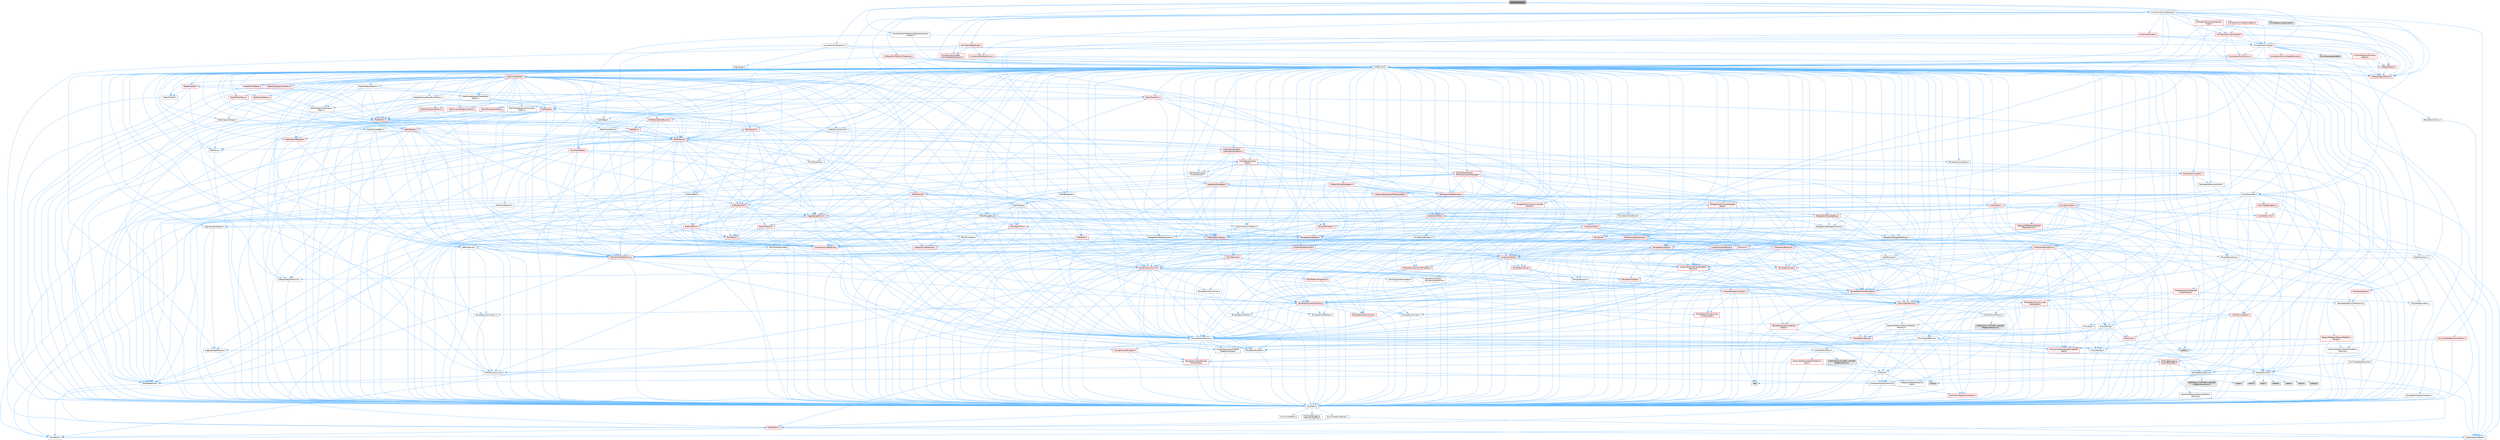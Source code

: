 digraph "AnimEncoding.h"
{
 // INTERACTIVE_SVG=YES
 // LATEX_PDF_SIZE
  bgcolor="transparent";
  edge [fontname=Helvetica,fontsize=10,labelfontname=Helvetica,labelfontsize=10];
  node [fontname=Helvetica,fontsize=10,shape=box,height=0.2,width=0.4];
  Node1 [id="Node000001",label="AnimEncoding.h",height=0.2,width=0.4,color="gray40", fillcolor="grey60", style="filled", fontcolor="black",tooltip=" "];
  Node1 -> Node2 [id="edge1_Node000001_Node000002",color="steelblue1",style="solid",tooltip=" "];
  Node2 [id="Node000002",label="CoreMinimal.h",height=0.2,width=0.4,color="grey40", fillcolor="white", style="filled",URL="$d7/d67/CoreMinimal_8h.html",tooltip=" "];
  Node2 -> Node3 [id="edge2_Node000002_Node000003",color="steelblue1",style="solid",tooltip=" "];
  Node3 [id="Node000003",label="CoreTypes.h",height=0.2,width=0.4,color="grey40", fillcolor="white", style="filled",URL="$dc/dec/CoreTypes_8h.html",tooltip=" "];
  Node3 -> Node4 [id="edge3_Node000003_Node000004",color="steelblue1",style="solid",tooltip=" "];
  Node4 [id="Node000004",label="HAL/Platform.h",height=0.2,width=0.4,color="red", fillcolor="#FFF0F0", style="filled",URL="$d9/dd0/Platform_8h.html",tooltip=" "];
  Node4 -> Node5 [id="edge4_Node000004_Node000005",color="steelblue1",style="solid",tooltip=" "];
  Node5 [id="Node000005",label="Misc/Build.h",height=0.2,width=0.4,color="grey40", fillcolor="white", style="filled",URL="$d3/dbb/Build_8h.html",tooltip=" "];
  Node4 -> Node8 [id="edge5_Node000004_Node000008",color="steelblue1",style="solid",tooltip=" "];
  Node8 [id="Node000008",label="PreprocessorHelpers.h",height=0.2,width=0.4,color="grey40", fillcolor="white", style="filled",URL="$db/ddb/PreprocessorHelpers_8h.html",tooltip=" "];
  Node3 -> Node14 [id="edge6_Node000003_Node000014",color="steelblue1",style="solid",tooltip=" "];
  Node14 [id="Node000014",label="ProfilingDebugging\l/UMemoryDefines.h",height=0.2,width=0.4,color="grey40", fillcolor="white", style="filled",URL="$d2/da2/UMemoryDefines_8h.html",tooltip=" "];
  Node3 -> Node15 [id="edge7_Node000003_Node000015",color="steelblue1",style="solid",tooltip=" "];
  Node15 [id="Node000015",label="Misc/CoreMiscDefines.h",height=0.2,width=0.4,color="grey40", fillcolor="white", style="filled",URL="$da/d38/CoreMiscDefines_8h.html",tooltip=" "];
  Node15 -> Node4 [id="edge8_Node000015_Node000004",color="steelblue1",style="solid",tooltip=" "];
  Node15 -> Node8 [id="edge9_Node000015_Node000008",color="steelblue1",style="solid",tooltip=" "];
  Node3 -> Node16 [id="edge10_Node000003_Node000016",color="steelblue1",style="solid",tooltip=" "];
  Node16 [id="Node000016",label="Misc/CoreDefines.h",height=0.2,width=0.4,color="grey40", fillcolor="white", style="filled",URL="$d3/dd2/CoreDefines_8h.html",tooltip=" "];
  Node2 -> Node17 [id="edge11_Node000002_Node000017",color="steelblue1",style="solid",tooltip=" "];
  Node17 [id="Node000017",label="CoreFwd.h",height=0.2,width=0.4,color="grey40", fillcolor="white", style="filled",URL="$d1/d1e/CoreFwd_8h.html",tooltip=" "];
  Node17 -> Node3 [id="edge12_Node000017_Node000003",color="steelblue1",style="solid",tooltip=" "];
  Node17 -> Node18 [id="edge13_Node000017_Node000018",color="steelblue1",style="solid",tooltip=" "];
  Node18 [id="Node000018",label="Containers/ContainersFwd.h",height=0.2,width=0.4,color="grey40", fillcolor="white", style="filled",URL="$d4/d0a/ContainersFwd_8h.html",tooltip=" "];
  Node18 -> Node4 [id="edge14_Node000018_Node000004",color="steelblue1",style="solid",tooltip=" "];
  Node18 -> Node3 [id="edge15_Node000018_Node000003",color="steelblue1",style="solid",tooltip=" "];
  Node18 -> Node19 [id="edge16_Node000018_Node000019",color="steelblue1",style="solid",tooltip=" "];
  Node19 [id="Node000019",label="Traits/IsContiguousContainer.h",height=0.2,width=0.4,color="red", fillcolor="#FFF0F0", style="filled",URL="$d5/d3c/IsContiguousContainer_8h.html",tooltip=" "];
  Node19 -> Node3 [id="edge17_Node000019_Node000003",color="steelblue1",style="solid",tooltip=" "];
  Node17 -> Node22 [id="edge18_Node000017_Node000022",color="steelblue1",style="solid",tooltip=" "];
  Node22 [id="Node000022",label="Math/MathFwd.h",height=0.2,width=0.4,color="grey40", fillcolor="white", style="filled",URL="$d2/d10/MathFwd_8h.html",tooltip=" "];
  Node22 -> Node4 [id="edge19_Node000022_Node000004",color="steelblue1",style="solid",tooltip=" "];
  Node17 -> Node23 [id="edge20_Node000017_Node000023",color="steelblue1",style="solid",tooltip=" "];
  Node23 [id="Node000023",label="UObject/UObjectHierarchy\lFwd.h",height=0.2,width=0.4,color="grey40", fillcolor="white", style="filled",URL="$d3/d13/UObjectHierarchyFwd_8h.html",tooltip=" "];
  Node2 -> Node23 [id="edge21_Node000002_Node000023",color="steelblue1",style="solid",tooltip=" "];
  Node2 -> Node18 [id="edge22_Node000002_Node000018",color="steelblue1",style="solid",tooltip=" "];
  Node2 -> Node24 [id="edge23_Node000002_Node000024",color="steelblue1",style="solid",tooltip=" "];
  Node24 [id="Node000024",label="Misc/VarArgs.h",height=0.2,width=0.4,color="grey40", fillcolor="white", style="filled",URL="$d5/d6f/VarArgs_8h.html",tooltip=" "];
  Node24 -> Node3 [id="edge24_Node000024_Node000003",color="steelblue1",style="solid",tooltip=" "];
  Node2 -> Node25 [id="edge25_Node000002_Node000025",color="steelblue1",style="solid",tooltip=" "];
  Node25 [id="Node000025",label="Logging/LogVerbosity.h",height=0.2,width=0.4,color="grey40", fillcolor="white", style="filled",URL="$d2/d8f/LogVerbosity_8h.html",tooltip=" "];
  Node25 -> Node3 [id="edge26_Node000025_Node000003",color="steelblue1",style="solid",tooltip=" "];
  Node2 -> Node26 [id="edge27_Node000002_Node000026",color="steelblue1",style="solid",tooltip=" "];
  Node26 [id="Node000026",label="Misc/OutputDevice.h",height=0.2,width=0.4,color="grey40", fillcolor="white", style="filled",URL="$d7/d32/OutputDevice_8h.html",tooltip=" "];
  Node26 -> Node17 [id="edge28_Node000026_Node000017",color="steelblue1",style="solid",tooltip=" "];
  Node26 -> Node3 [id="edge29_Node000026_Node000003",color="steelblue1",style="solid",tooltip=" "];
  Node26 -> Node25 [id="edge30_Node000026_Node000025",color="steelblue1",style="solid",tooltip=" "];
  Node26 -> Node24 [id="edge31_Node000026_Node000024",color="steelblue1",style="solid",tooltip=" "];
  Node26 -> Node27 [id="edge32_Node000026_Node000027",color="steelblue1",style="solid",tooltip=" "];
  Node27 [id="Node000027",label="Templates/IsArrayOrRefOf\lTypeByPredicate.h",height=0.2,width=0.4,color="grey40", fillcolor="white", style="filled",URL="$d6/da1/IsArrayOrRefOfTypeByPredicate_8h.html",tooltip=" "];
  Node27 -> Node3 [id="edge33_Node000027_Node000003",color="steelblue1",style="solid",tooltip=" "];
  Node26 -> Node28 [id="edge34_Node000026_Node000028",color="steelblue1",style="solid",tooltip=" "];
  Node28 [id="Node000028",label="Templates/IsValidVariadic\lFunctionArg.h",height=0.2,width=0.4,color="red", fillcolor="#FFF0F0", style="filled",URL="$d0/dc8/IsValidVariadicFunctionArg_8h.html",tooltip=" "];
  Node28 -> Node3 [id="edge35_Node000028_Node000003",color="steelblue1",style="solid",tooltip=" "];
  Node26 -> Node30 [id="edge36_Node000026_Node000030",color="steelblue1",style="solid",tooltip=" "];
  Node30 [id="Node000030",label="Traits/IsCharEncodingCompatible\lWith.h",height=0.2,width=0.4,color="red", fillcolor="#FFF0F0", style="filled",URL="$df/dd1/IsCharEncodingCompatibleWith_8h.html",tooltip=" "];
  Node2 -> Node32 [id="edge37_Node000002_Node000032",color="steelblue1",style="solid",tooltip=" "];
  Node32 [id="Node000032",label="HAL/PlatformCrt.h",height=0.2,width=0.4,color="grey40", fillcolor="white", style="filled",URL="$d8/d75/PlatformCrt_8h.html",tooltip=" "];
  Node32 -> Node33 [id="edge38_Node000032_Node000033",color="steelblue1",style="solid",tooltip=" "];
  Node33 [id="Node000033",label="new",height=0.2,width=0.4,color="grey60", fillcolor="#E0E0E0", style="filled",tooltip=" "];
  Node32 -> Node34 [id="edge39_Node000032_Node000034",color="steelblue1",style="solid",tooltip=" "];
  Node34 [id="Node000034",label="wchar.h",height=0.2,width=0.4,color="grey60", fillcolor="#E0E0E0", style="filled",tooltip=" "];
  Node32 -> Node35 [id="edge40_Node000032_Node000035",color="steelblue1",style="solid",tooltip=" "];
  Node35 [id="Node000035",label="stddef.h",height=0.2,width=0.4,color="grey60", fillcolor="#E0E0E0", style="filled",tooltip=" "];
  Node32 -> Node36 [id="edge41_Node000032_Node000036",color="steelblue1",style="solid",tooltip=" "];
  Node36 [id="Node000036",label="stdlib.h",height=0.2,width=0.4,color="grey60", fillcolor="#E0E0E0", style="filled",tooltip=" "];
  Node32 -> Node37 [id="edge42_Node000032_Node000037",color="steelblue1",style="solid",tooltip=" "];
  Node37 [id="Node000037",label="stdio.h",height=0.2,width=0.4,color="grey60", fillcolor="#E0E0E0", style="filled",tooltip=" "];
  Node32 -> Node38 [id="edge43_Node000032_Node000038",color="steelblue1",style="solid",tooltip=" "];
  Node38 [id="Node000038",label="stdarg.h",height=0.2,width=0.4,color="grey60", fillcolor="#E0E0E0", style="filled",tooltip=" "];
  Node32 -> Node39 [id="edge44_Node000032_Node000039",color="steelblue1",style="solid",tooltip=" "];
  Node39 [id="Node000039",label="math.h",height=0.2,width=0.4,color="grey60", fillcolor="#E0E0E0", style="filled",tooltip=" "];
  Node32 -> Node40 [id="edge45_Node000032_Node000040",color="steelblue1",style="solid",tooltip=" "];
  Node40 [id="Node000040",label="float.h",height=0.2,width=0.4,color="grey60", fillcolor="#E0E0E0", style="filled",tooltip=" "];
  Node32 -> Node41 [id="edge46_Node000032_Node000041",color="steelblue1",style="solid",tooltip=" "];
  Node41 [id="Node000041",label="string.h",height=0.2,width=0.4,color="grey60", fillcolor="#E0E0E0", style="filled",tooltip=" "];
  Node2 -> Node42 [id="edge47_Node000002_Node000042",color="steelblue1",style="solid",tooltip=" "];
  Node42 [id="Node000042",label="HAL/PlatformMisc.h",height=0.2,width=0.4,color="grey40", fillcolor="white", style="filled",URL="$d0/df5/PlatformMisc_8h.html",tooltip=" "];
  Node42 -> Node3 [id="edge48_Node000042_Node000003",color="steelblue1",style="solid",tooltip=" "];
  Node42 -> Node43 [id="edge49_Node000042_Node000043",color="steelblue1",style="solid",tooltip=" "];
  Node43 [id="Node000043",label="GenericPlatform/GenericPlatform\lMisc.h",height=0.2,width=0.4,color="red", fillcolor="#FFF0F0", style="filled",URL="$db/d9a/GenericPlatformMisc_8h.html",tooltip=" "];
  Node43 -> Node17 [id="edge50_Node000043_Node000017",color="steelblue1",style="solid",tooltip=" "];
  Node43 -> Node3 [id="edge51_Node000043_Node000003",color="steelblue1",style="solid",tooltip=" "];
  Node43 -> Node32 [id="edge52_Node000043_Node000032",color="steelblue1",style="solid",tooltip=" "];
  Node43 -> Node47 [id="edge53_Node000043_Node000047",color="steelblue1",style="solid",tooltip=" "];
  Node47 [id="Node000047",label="Math/NumericLimits.h",height=0.2,width=0.4,color="grey40", fillcolor="white", style="filled",URL="$df/d1b/NumericLimits_8h.html",tooltip=" "];
  Node47 -> Node3 [id="edge54_Node000047_Node000003",color="steelblue1",style="solid",tooltip=" "];
  Node42 -> Node52 [id="edge55_Node000042_Node000052",color="steelblue1",style="solid",tooltip=" "];
  Node52 [id="Node000052",label="COMPILED_PLATFORM_HEADER\l(PlatformMisc.h)",height=0.2,width=0.4,color="grey60", fillcolor="#E0E0E0", style="filled",tooltip=" "];
  Node42 -> Node53 [id="edge56_Node000042_Node000053",color="steelblue1",style="solid",tooltip=" "];
  Node53 [id="Node000053",label="ProfilingDebugging\l/CpuProfilerTrace.h",height=0.2,width=0.4,color="red", fillcolor="#FFF0F0", style="filled",URL="$da/dcb/CpuProfilerTrace_8h.html",tooltip=" "];
  Node53 -> Node3 [id="edge57_Node000053_Node000003",color="steelblue1",style="solid",tooltip=" "];
  Node53 -> Node18 [id="edge58_Node000053_Node000018",color="steelblue1",style="solid",tooltip=" "];
  Node53 -> Node54 [id="edge59_Node000053_Node000054",color="steelblue1",style="solid",tooltip=" "];
  Node54 [id="Node000054",label="HAL/PlatformAtomics.h",height=0.2,width=0.4,color="grey40", fillcolor="white", style="filled",URL="$d3/d36/PlatformAtomics_8h.html",tooltip=" "];
  Node54 -> Node3 [id="edge60_Node000054_Node000003",color="steelblue1",style="solid",tooltip=" "];
  Node54 -> Node55 [id="edge61_Node000054_Node000055",color="steelblue1",style="solid",tooltip=" "];
  Node55 [id="Node000055",label="GenericPlatform/GenericPlatform\lAtomics.h",height=0.2,width=0.4,color="grey40", fillcolor="white", style="filled",URL="$da/d72/GenericPlatformAtomics_8h.html",tooltip=" "];
  Node55 -> Node3 [id="edge62_Node000055_Node000003",color="steelblue1",style="solid",tooltip=" "];
  Node54 -> Node56 [id="edge63_Node000054_Node000056",color="steelblue1",style="solid",tooltip=" "];
  Node56 [id="Node000056",label="COMPILED_PLATFORM_HEADER\l(PlatformAtomics.h)",height=0.2,width=0.4,color="grey60", fillcolor="#E0E0E0", style="filled",tooltip=" "];
  Node53 -> Node8 [id="edge64_Node000053_Node000008",color="steelblue1",style="solid",tooltip=" "];
  Node53 -> Node5 [id="edge65_Node000053_Node000005",color="steelblue1",style="solid",tooltip=" "];
  Node2 -> Node61 [id="edge66_Node000002_Node000061",color="steelblue1",style="solid",tooltip=" "];
  Node61 [id="Node000061",label="Misc/AssertionMacros.h",height=0.2,width=0.4,color="grey40", fillcolor="white", style="filled",URL="$d0/dfa/AssertionMacros_8h.html",tooltip=" "];
  Node61 -> Node3 [id="edge67_Node000061_Node000003",color="steelblue1",style="solid",tooltip=" "];
  Node61 -> Node4 [id="edge68_Node000061_Node000004",color="steelblue1",style="solid",tooltip=" "];
  Node61 -> Node42 [id="edge69_Node000061_Node000042",color="steelblue1",style="solid",tooltip=" "];
  Node61 -> Node8 [id="edge70_Node000061_Node000008",color="steelblue1",style="solid",tooltip=" "];
  Node61 -> Node62 [id="edge71_Node000061_Node000062",color="steelblue1",style="solid",tooltip=" "];
  Node62 [id="Node000062",label="Templates/EnableIf.h",height=0.2,width=0.4,color="grey40", fillcolor="white", style="filled",URL="$d7/d60/EnableIf_8h.html",tooltip=" "];
  Node62 -> Node3 [id="edge72_Node000062_Node000003",color="steelblue1",style="solid",tooltip=" "];
  Node61 -> Node27 [id="edge73_Node000061_Node000027",color="steelblue1",style="solid",tooltip=" "];
  Node61 -> Node28 [id="edge74_Node000061_Node000028",color="steelblue1",style="solid",tooltip=" "];
  Node61 -> Node30 [id="edge75_Node000061_Node000030",color="steelblue1",style="solid",tooltip=" "];
  Node61 -> Node24 [id="edge76_Node000061_Node000024",color="steelblue1",style="solid",tooltip=" "];
  Node61 -> Node63 [id="edge77_Node000061_Node000063",color="steelblue1",style="solid",tooltip=" "];
  Node63 [id="Node000063",label="String/FormatStringSan.h",height=0.2,width=0.4,color="red", fillcolor="#FFF0F0", style="filled",URL="$d3/d8b/FormatStringSan_8h.html",tooltip=" "];
  Node63 -> Node3 [id="edge78_Node000063_Node000003",color="steelblue1",style="solid",tooltip=" "];
  Node63 -> Node28 [id="edge79_Node000063_Node000028",color="steelblue1",style="solid",tooltip=" "];
  Node63 -> Node18 [id="edge80_Node000063_Node000018",color="steelblue1",style="solid",tooltip=" "];
  Node61 -> Node69 [id="edge81_Node000061_Node000069",color="steelblue1",style="solid",tooltip=" "];
  Node69 [id="Node000069",label="atomic",height=0.2,width=0.4,color="grey60", fillcolor="#E0E0E0", style="filled",tooltip=" "];
  Node2 -> Node70 [id="edge82_Node000002_Node000070",color="steelblue1",style="solid",tooltip=" "];
  Node70 [id="Node000070",label="Templates/IsPointer.h",height=0.2,width=0.4,color="grey40", fillcolor="white", style="filled",URL="$d7/d05/IsPointer_8h.html",tooltip=" "];
  Node70 -> Node3 [id="edge83_Node000070_Node000003",color="steelblue1",style="solid",tooltip=" "];
  Node2 -> Node71 [id="edge84_Node000002_Node000071",color="steelblue1",style="solid",tooltip=" "];
  Node71 [id="Node000071",label="HAL/PlatformMemory.h",height=0.2,width=0.4,color="grey40", fillcolor="white", style="filled",URL="$de/d68/PlatformMemory_8h.html",tooltip=" "];
  Node71 -> Node3 [id="edge85_Node000071_Node000003",color="steelblue1",style="solid",tooltip=" "];
  Node71 -> Node72 [id="edge86_Node000071_Node000072",color="steelblue1",style="solid",tooltip=" "];
  Node72 [id="Node000072",label="GenericPlatform/GenericPlatform\lMemory.h",height=0.2,width=0.4,color="grey40", fillcolor="white", style="filled",URL="$dd/d22/GenericPlatformMemory_8h.html",tooltip=" "];
  Node72 -> Node17 [id="edge87_Node000072_Node000017",color="steelblue1",style="solid",tooltip=" "];
  Node72 -> Node3 [id="edge88_Node000072_Node000003",color="steelblue1",style="solid",tooltip=" "];
  Node72 -> Node73 [id="edge89_Node000072_Node000073",color="steelblue1",style="solid",tooltip=" "];
  Node73 [id="Node000073",label="HAL/PlatformString.h",height=0.2,width=0.4,color="red", fillcolor="#FFF0F0", style="filled",URL="$db/db5/PlatformString_8h.html",tooltip=" "];
  Node73 -> Node3 [id="edge90_Node000073_Node000003",color="steelblue1",style="solid",tooltip=" "];
  Node72 -> Node41 [id="edge91_Node000072_Node000041",color="steelblue1",style="solid",tooltip=" "];
  Node72 -> Node34 [id="edge92_Node000072_Node000034",color="steelblue1",style="solid",tooltip=" "];
  Node71 -> Node75 [id="edge93_Node000071_Node000075",color="steelblue1",style="solid",tooltip=" "];
  Node75 [id="Node000075",label="COMPILED_PLATFORM_HEADER\l(PlatformMemory.h)",height=0.2,width=0.4,color="grey60", fillcolor="#E0E0E0", style="filled",tooltip=" "];
  Node2 -> Node54 [id="edge94_Node000002_Node000054",color="steelblue1",style="solid",tooltip=" "];
  Node2 -> Node76 [id="edge95_Node000002_Node000076",color="steelblue1",style="solid",tooltip=" "];
  Node76 [id="Node000076",label="Misc/Exec.h",height=0.2,width=0.4,color="grey40", fillcolor="white", style="filled",URL="$de/ddb/Exec_8h.html",tooltip=" "];
  Node76 -> Node3 [id="edge96_Node000076_Node000003",color="steelblue1",style="solid",tooltip=" "];
  Node76 -> Node61 [id="edge97_Node000076_Node000061",color="steelblue1",style="solid",tooltip=" "];
  Node2 -> Node77 [id="edge98_Node000002_Node000077",color="steelblue1",style="solid",tooltip=" "];
  Node77 [id="Node000077",label="HAL/MemoryBase.h",height=0.2,width=0.4,color="red", fillcolor="#FFF0F0", style="filled",URL="$d6/d9f/MemoryBase_8h.html",tooltip=" "];
  Node77 -> Node3 [id="edge99_Node000077_Node000003",color="steelblue1",style="solid",tooltip=" "];
  Node77 -> Node54 [id="edge100_Node000077_Node000054",color="steelblue1",style="solid",tooltip=" "];
  Node77 -> Node32 [id="edge101_Node000077_Node000032",color="steelblue1",style="solid",tooltip=" "];
  Node77 -> Node76 [id="edge102_Node000077_Node000076",color="steelblue1",style="solid",tooltip=" "];
  Node77 -> Node26 [id="edge103_Node000077_Node000026",color="steelblue1",style="solid",tooltip=" "];
  Node2 -> Node87 [id="edge104_Node000002_Node000087",color="steelblue1",style="solid",tooltip=" "];
  Node87 [id="Node000087",label="HAL/UnrealMemory.h",height=0.2,width=0.4,color="red", fillcolor="#FFF0F0", style="filled",URL="$d9/d96/UnrealMemory_8h.html",tooltip=" "];
  Node87 -> Node3 [id="edge105_Node000087_Node000003",color="steelblue1",style="solid",tooltip=" "];
  Node87 -> Node72 [id="edge106_Node000087_Node000072",color="steelblue1",style="solid",tooltip=" "];
  Node87 -> Node77 [id="edge107_Node000087_Node000077",color="steelblue1",style="solid",tooltip=" "];
  Node87 -> Node71 [id="edge108_Node000087_Node000071",color="steelblue1",style="solid",tooltip=" "];
  Node87 -> Node70 [id="edge109_Node000087_Node000070",color="steelblue1",style="solid",tooltip=" "];
  Node2 -> Node89 [id="edge110_Node000002_Node000089",color="steelblue1",style="solid",tooltip=" "];
  Node89 [id="Node000089",label="Templates/IsArithmetic.h",height=0.2,width=0.4,color="grey40", fillcolor="white", style="filled",URL="$d2/d5d/IsArithmetic_8h.html",tooltip=" "];
  Node89 -> Node3 [id="edge111_Node000089_Node000003",color="steelblue1",style="solid",tooltip=" "];
  Node2 -> Node83 [id="edge112_Node000002_Node000083",color="steelblue1",style="solid",tooltip=" "];
  Node83 [id="Node000083",label="Templates/AndOrNot.h",height=0.2,width=0.4,color="grey40", fillcolor="white", style="filled",URL="$db/d0a/AndOrNot_8h.html",tooltip=" "];
  Node83 -> Node3 [id="edge113_Node000083_Node000003",color="steelblue1",style="solid",tooltip=" "];
  Node2 -> Node90 [id="edge114_Node000002_Node000090",color="steelblue1",style="solid",tooltip=" "];
  Node90 [id="Node000090",label="Templates/IsPODType.h",height=0.2,width=0.4,color="grey40", fillcolor="white", style="filled",URL="$d7/db1/IsPODType_8h.html",tooltip=" "];
  Node90 -> Node3 [id="edge115_Node000090_Node000003",color="steelblue1",style="solid",tooltip=" "];
  Node2 -> Node91 [id="edge116_Node000002_Node000091",color="steelblue1",style="solid",tooltip=" "];
  Node91 [id="Node000091",label="Templates/IsUECoreType.h",height=0.2,width=0.4,color="red", fillcolor="#FFF0F0", style="filled",URL="$d1/db8/IsUECoreType_8h.html",tooltip=" "];
  Node91 -> Node3 [id="edge117_Node000091_Node000003",color="steelblue1",style="solid",tooltip=" "];
  Node2 -> Node84 [id="edge118_Node000002_Node000084",color="steelblue1",style="solid",tooltip=" "];
  Node84 [id="Node000084",label="Templates/IsTriviallyCopy\lConstructible.h",height=0.2,width=0.4,color="red", fillcolor="#FFF0F0", style="filled",URL="$d3/d78/IsTriviallyCopyConstructible_8h.html",tooltip=" "];
  Node84 -> Node3 [id="edge119_Node000084_Node000003",color="steelblue1",style="solid",tooltip=" "];
  Node2 -> Node92 [id="edge120_Node000002_Node000092",color="steelblue1",style="solid",tooltip=" "];
  Node92 [id="Node000092",label="Templates/UnrealTypeTraits.h",height=0.2,width=0.4,color="red", fillcolor="#FFF0F0", style="filled",URL="$d2/d2d/UnrealTypeTraits_8h.html",tooltip=" "];
  Node92 -> Node3 [id="edge121_Node000092_Node000003",color="steelblue1",style="solid",tooltip=" "];
  Node92 -> Node70 [id="edge122_Node000092_Node000070",color="steelblue1",style="solid",tooltip=" "];
  Node92 -> Node61 [id="edge123_Node000092_Node000061",color="steelblue1",style="solid",tooltip=" "];
  Node92 -> Node83 [id="edge124_Node000092_Node000083",color="steelblue1",style="solid",tooltip=" "];
  Node92 -> Node62 [id="edge125_Node000092_Node000062",color="steelblue1",style="solid",tooltip=" "];
  Node92 -> Node89 [id="edge126_Node000092_Node000089",color="steelblue1",style="solid",tooltip=" "];
  Node92 -> Node90 [id="edge127_Node000092_Node000090",color="steelblue1",style="solid",tooltip=" "];
  Node92 -> Node91 [id="edge128_Node000092_Node000091",color="steelblue1",style="solid",tooltip=" "];
  Node92 -> Node84 [id="edge129_Node000092_Node000084",color="steelblue1",style="solid",tooltip=" "];
  Node2 -> Node62 [id="edge130_Node000002_Node000062",color="steelblue1",style="solid",tooltip=" "];
  Node2 -> Node94 [id="edge131_Node000002_Node000094",color="steelblue1",style="solid",tooltip=" "];
  Node94 [id="Node000094",label="Templates/RemoveReference.h",height=0.2,width=0.4,color="grey40", fillcolor="white", style="filled",URL="$da/dbe/RemoveReference_8h.html",tooltip=" "];
  Node94 -> Node3 [id="edge132_Node000094_Node000003",color="steelblue1",style="solid",tooltip=" "];
  Node2 -> Node95 [id="edge133_Node000002_Node000095",color="steelblue1",style="solid",tooltip=" "];
  Node95 [id="Node000095",label="Templates/IntegralConstant.h",height=0.2,width=0.4,color="grey40", fillcolor="white", style="filled",URL="$db/d1b/IntegralConstant_8h.html",tooltip=" "];
  Node95 -> Node3 [id="edge134_Node000095_Node000003",color="steelblue1",style="solid",tooltip=" "];
  Node2 -> Node96 [id="edge135_Node000002_Node000096",color="steelblue1",style="solid",tooltip=" "];
  Node96 [id="Node000096",label="Templates/IsClass.h",height=0.2,width=0.4,color="grey40", fillcolor="white", style="filled",URL="$db/dcb/IsClass_8h.html",tooltip=" "];
  Node96 -> Node3 [id="edge136_Node000096_Node000003",color="steelblue1",style="solid",tooltip=" "];
  Node2 -> Node97 [id="edge137_Node000002_Node000097",color="steelblue1",style="solid",tooltip=" "];
  Node97 [id="Node000097",label="Templates/TypeCompatible\lBytes.h",height=0.2,width=0.4,color="red", fillcolor="#FFF0F0", style="filled",URL="$df/d0a/TypeCompatibleBytes_8h.html",tooltip=" "];
  Node97 -> Node3 [id="edge138_Node000097_Node000003",color="steelblue1",style="solid",tooltip=" "];
  Node97 -> Node41 [id="edge139_Node000097_Node000041",color="steelblue1",style="solid",tooltip=" "];
  Node97 -> Node33 [id="edge140_Node000097_Node000033",color="steelblue1",style="solid",tooltip=" "];
  Node2 -> Node19 [id="edge141_Node000002_Node000019",color="steelblue1",style="solid",tooltip=" "];
  Node2 -> Node98 [id="edge142_Node000002_Node000098",color="steelblue1",style="solid",tooltip=" "];
  Node98 [id="Node000098",label="Templates/UnrealTemplate.h",height=0.2,width=0.4,color="red", fillcolor="#FFF0F0", style="filled",URL="$d4/d24/UnrealTemplate_8h.html",tooltip=" "];
  Node98 -> Node3 [id="edge143_Node000098_Node000003",color="steelblue1",style="solid",tooltip=" "];
  Node98 -> Node70 [id="edge144_Node000098_Node000070",color="steelblue1",style="solid",tooltip=" "];
  Node98 -> Node87 [id="edge145_Node000098_Node000087",color="steelblue1",style="solid",tooltip=" "];
  Node98 -> Node92 [id="edge146_Node000098_Node000092",color="steelblue1",style="solid",tooltip=" "];
  Node98 -> Node94 [id="edge147_Node000098_Node000094",color="steelblue1",style="solid",tooltip=" "];
  Node98 -> Node97 [id="edge148_Node000098_Node000097",color="steelblue1",style="solid",tooltip=" "];
  Node98 -> Node19 [id="edge149_Node000098_Node000019",color="steelblue1",style="solid",tooltip=" "];
  Node2 -> Node47 [id="edge150_Node000002_Node000047",color="steelblue1",style="solid",tooltip=" "];
  Node2 -> Node102 [id="edge151_Node000002_Node000102",color="steelblue1",style="solid",tooltip=" "];
  Node102 [id="Node000102",label="HAL/PlatformMath.h",height=0.2,width=0.4,color="red", fillcolor="#FFF0F0", style="filled",URL="$dc/d53/PlatformMath_8h.html",tooltip=" "];
  Node102 -> Node3 [id="edge152_Node000102_Node000003",color="steelblue1",style="solid",tooltip=" "];
  Node2 -> Node85 [id="edge153_Node000002_Node000085",color="steelblue1",style="solid",tooltip=" "];
  Node85 [id="Node000085",label="Templates/IsTriviallyCopy\lAssignable.h",height=0.2,width=0.4,color="red", fillcolor="#FFF0F0", style="filled",URL="$d2/df2/IsTriviallyCopyAssignable_8h.html",tooltip=" "];
  Node85 -> Node3 [id="edge154_Node000085_Node000003",color="steelblue1",style="solid",tooltip=" "];
  Node2 -> Node110 [id="edge155_Node000002_Node000110",color="steelblue1",style="solid",tooltip=" "];
  Node110 [id="Node000110",label="Templates/MemoryOps.h",height=0.2,width=0.4,color="red", fillcolor="#FFF0F0", style="filled",URL="$db/dea/MemoryOps_8h.html",tooltip=" "];
  Node110 -> Node3 [id="edge156_Node000110_Node000003",color="steelblue1",style="solid",tooltip=" "];
  Node110 -> Node87 [id="edge157_Node000110_Node000087",color="steelblue1",style="solid",tooltip=" "];
  Node110 -> Node85 [id="edge158_Node000110_Node000085",color="steelblue1",style="solid",tooltip=" "];
  Node110 -> Node84 [id="edge159_Node000110_Node000084",color="steelblue1",style="solid",tooltip=" "];
  Node110 -> Node92 [id="edge160_Node000110_Node000092",color="steelblue1",style="solid",tooltip=" "];
  Node110 -> Node33 [id="edge161_Node000110_Node000033",color="steelblue1",style="solid",tooltip=" "];
  Node2 -> Node111 [id="edge162_Node000002_Node000111",color="steelblue1",style="solid",tooltip=" "];
  Node111 [id="Node000111",label="Containers/ContainerAllocation\lPolicies.h",height=0.2,width=0.4,color="red", fillcolor="#FFF0F0", style="filled",URL="$d7/dff/ContainerAllocationPolicies_8h.html",tooltip=" "];
  Node111 -> Node3 [id="edge163_Node000111_Node000003",color="steelblue1",style="solid",tooltip=" "];
  Node111 -> Node111 [id="edge164_Node000111_Node000111",color="steelblue1",style="solid",tooltip=" "];
  Node111 -> Node102 [id="edge165_Node000111_Node000102",color="steelblue1",style="solid",tooltip=" "];
  Node111 -> Node87 [id="edge166_Node000111_Node000087",color="steelblue1",style="solid",tooltip=" "];
  Node111 -> Node47 [id="edge167_Node000111_Node000047",color="steelblue1",style="solid",tooltip=" "];
  Node111 -> Node61 [id="edge168_Node000111_Node000061",color="steelblue1",style="solid",tooltip=" "];
  Node111 -> Node110 [id="edge169_Node000111_Node000110",color="steelblue1",style="solid",tooltip=" "];
  Node111 -> Node97 [id="edge170_Node000111_Node000097",color="steelblue1",style="solid",tooltip=" "];
  Node2 -> Node114 [id="edge171_Node000002_Node000114",color="steelblue1",style="solid",tooltip=" "];
  Node114 [id="Node000114",label="Templates/IsEnumClass.h",height=0.2,width=0.4,color="grey40", fillcolor="white", style="filled",URL="$d7/d15/IsEnumClass_8h.html",tooltip=" "];
  Node114 -> Node3 [id="edge172_Node000114_Node000003",color="steelblue1",style="solid",tooltip=" "];
  Node114 -> Node83 [id="edge173_Node000114_Node000083",color="steelblue1",style="solid",tooltip=" "];
  Node2 -> Node115 [id="edge174_Node000002_Node000115",color="steelblue1",style="solid",tooltip=" "];
  Node115 [id="Node000115",label="HAL/PlatformProperties.h",height=0.2,width=0.4,color="red", fillcolor="#FFF0F0", style="filled",URL="$d9/db0/PlatformProperties_8h.html",tooltip=" "];
  Node115 -> Node3 [id="edge175_Node000115_Node000003",color="steelblue1",style="solid",tooltip=" "];
  Node2 -> Node118 [id="edge176_Node000002_Node000118",color="steelblue1",style="solid",tooltip=" "];
  Node118 [id="Node000118",label="Misc/EngineVersionBase.h",height=0.2,width=0.4,color="grey40", fillcolor="white", style="filled",URL="$d5/d2b/EngineVersionBase_8h.html",tooltip=" "];
  Node118 -> Node3 [id="edge177_Node000118_Node000003",color="steelblue1",style="solid",tooltip=" "];
  Node2 -> Node119 [id="edge178_Node000002_Node000119",color="steelblue1",style="solid",tooltip=" "];
  Node119 [id="Node000119",label="Internationalization\l/TextNamespaceFwd.h",height=0.2,width=0.4,color="grey40", fillcolor="white", style="filled",URL="$d8/d97/TextNamespaceFwd_8h.html",tooltip=" "];
  Node119 -> Node3 [id="edge179_Node000119_Node000003",color="steelblue1",style="solid",tooltip=" "];
  Node2 -> Node120 [id="edge180_Node000002_Node000120",color="steelblue1",style="solid",tooltip=" "];
  Node120 [id="Node000120",label="Serialization/Archive.h",height=0.2,width=0.4,color="red", fillcolor="#FFF0F0", style="filled",URL="$d7/d3b/Archive_8h.html",tooltip=" "];
  Node120 -> Node17 [id="edge181_Node000120_Node000017",color="steelblue1",style="solid",tooltip=" "];
  Node120 -> Node3 [id="edge182_Node000120_Node000003",color="steelblue1",style="solid",tooltip=" "];
  Node120 -> Node115 [id="edge183_Node000120_Node000115",color="steelblue1",style="solid",tooltip=" "];
  Node120 -> Node119 [id="edge184_Node000120_Node000119",color="steelblue1",style="solid",tooltip=" "];
  Node120 -> Node22 [id="edge185_Node000120_Node000022",color="steelblue1",style="solid",tooltip=" "];
  Node120 -> Node61 [id="edge186_Node000120_Node000061",color="steelblue1",style="solid",tooltip=" "];
  Node120 -> Node5 [id="edge187_Node000120_Node000005",color="steelblue1",style="solid",tooltip=" "];
  Node120 -> Node118 [id="edge188_Node000120_Node000118",color="steelblue1",style="solid",tooltip=" "];
  Node120 -> Node24 [id="edge189_Node000120_Node000024",color="steelblue1",style="solid",tooltip=" "];
  Node120 -> Node62 [id="edge190_Node000120_Node000062",color="steelblue1",style="solid",tooltip=" "];
  Node120 -> Node27 [id="edge191_Node000120_Node000027",color="steelblue1",style="solid",tooltip=" "];
  Node120 -> Node114 [id="edge192_Node000120_Node000114",color="steelblue1",style="solid",tooltip=" "];
  Node120 -> Node28 [id="edge193_Node000120_Node000028",color="steelblue1",style="solid",tooltip=" "];
  Node120 -> Node98 [id="edge194_Node000120_Node000098",color="steelblue1",style="solid",tooltip=" "];
  Node120 -> Node30 [id="edge195_Node000120_Node000030",color="steelblue1",style="solid",tooltip=" "];
  Node120 -> Node123 [id="edge196_Node000120_Node000123",color="steelblue1",style="solid",tooltip=" "];
  Node123 [id="Node000123",label="UObject/ObjectVersion.h",height=0.2,width=0.4,color="grey40", fillcolor="white", style="filled",URL="$da/d63/ObjectVersion_8h.html",tooltip=" "];
  Node123 -> Node3 [id="edge197_Node000123_Node000003",color="steelblue1",style="solid",tooltip=" "];
  Node2 -> Node124 [id="edge198_Node000002_Node000124",color="steelblue1",style="solid",tooltip=" "];
  Node124 [id="Node000124",label="Templates/Less.h",height=0.2,width=0.4,color="grey40", fillcolor="white", style="filled",URL="$de/dc8/Less_8h.html",tooltip=" "];
  Node124 -> Node3 [id="edge199_Node000124_Node000003",color="steelblue1",style="solid",tooltip=" "];
  Node124 -> Node98 [id="edge200_Node000124_Node000098",color="steelblue1",style="solid",tooltip=" "];
  Node2 -> Node125 [id="edge201_Node000002_Node000125",color="steelblue1",style="solid",tooltip=" "];
  Node125 [id="Node000125",label="Templates/Sorting.h",height=0.2,width=0.4,color="red", fillcolor="#FFF0F0", style="filled",URL="$d3/d9e/Sorting_8h.html",tooltip=" "];
  Node125 -> Node3 [id="edge202_Node000125_Node000003",color="steelblue1",style="solid",tooltip=" "];
  Node125 -> Node102 [id="edge203_Node000125_Node000102",color="steelblue1",style="solid",tooltip=" "];
  Node125 -> Node124 [id="edge204_Node000125_Node000124",color="steelblue1",style="solid",tooltip=" "];
  Node2 -> Node136 [id="edge205_Node000002_Node000136",color="steelblue1",style="solid",tooltip=" "];
  Node136 [id="Node000136",label="Misc/Char.h",height=0.2,width=0.4,color="red", fillcolor="#FFF0F0", style="filled",URL="$d0/d58/Char_8h.html",tooltip=" "];
  Node136 -> Node3 [id="edge206_Node000136_Node000003",color="steelblue1",style="solid",tooltip=" "];
  Node2 -> Node139 [id="edge207_Node000002_Node000139",color="steelblue1",style="solid",tooltip=" "];
  Node139 [id="Node000139",label="GenericPlatform/GenericPlatform\lStricmp.h",height=0.2,width=0.4,color="grey40", fillcolor="white", style="filled",URL="$d2/d86/GenericPlatformStricmp_8h.html",tooltip=" "];
  Node139 -> Node3 [id="edge208_Node000139_Node000003",color="steelblue1",style="solid",tooltip=" "];
  Node2 -> Node140 [id="edge209_Node000002_Node000140",color="steelblue1",style="solid",tooltip=" "];
  Node140 [id="Node000140",label="GenericPlatform/GenericPlatform\lString.h",height=0.2,width=0.4,color="red", fillcolor="#FFF0F0", style="filled",URL="$dd/d20/GenericPlatformString_8h.html",tooltip=" "];
  Node140 -> Node3 [id="edge210_Node000140_Node000003",color="steelblue1",style="solid",tooltip=" "];
  Node140 -> Node139 [id="edge211_Node000140_Node000139",color="steelblue1",style="solid",tooltip=" "];
  Node140 -> Node62 [id="edge212_Node000140_Node000062",color="steelblue1",style="solid",tooltip=" "];
  Node140 -> Node30 [id="edge213_Node000140_Node000030",color="steelblue1",style="solid",tooltip=" "];
  Node2 -> Node73 [id="edge214_Node000002_Node000073",color="steelblue1",style="solid",tooltip=" "];
  Node2 -> Node143 [id="edge215_Node000002_Node000143",color="steelblue1",style="solid",tooltip=" "];
  Node143 [id="Node000143",label="Misc/CString.h",height=0.2,width=0.4,color="grey40", fillcolor="white", style="filled",URL="$d2/d49/CString_8h.html",tooltip=" "];
  Node143 -> Node3 [id="edge216_Node000143_Node000003",color="steelblue1",style="solid",tooltip=" "];
  Node143 -> Node32 [id="edge217_Node000143_Node000032",color="steelblue1",style="solid",tooltip=" "];
  Node143 -> Node73 [id="edge218_Node000143_Node000073",color="steelblue1",style="solid",tooltip=" "];
  Node143 -> Node61 [id="edge219_Node000143_Node000061",color="steelblue1",style="solid",tooltip=" "];
  Node143 -> Node136 [id="edge220_Node000143_Node000136",color="steelblue1",style="solid",tooltip=" "];
  Node143 -> Node24 [id="edge221_Node000143_Node000024",color="steelblue1",style="solid",tooltip=" "];
  Node143 -> Node27 [id="edge222_Node000143_Node000027",color="steelblue1",style="solid",tooltip=" "];
  Node143 -> Node28 [id="edge223_Node000143_Node000028",color="steelblue1",style="solid",tooltip=" "];
  Node143 -> Node30 [id="edge224_Node000143_Node000030",color="steelblue1",style="solid",tooltip=" "];
  Node2 -> Node144 [id="edge225_Node000002_Node000144",color="steelblue1",style="solid",tooltip=" "];
  Node144 [id="Node000144",label="Misc/Crc.h",height=0.2,width=0.4,color="red", fillcolor="#FFF0F0", style="filled",URL="$d4/dd2/Crc_8h.html",tooltip=" "];
  Node144 -> Node3 [id="edge226_Node000144_Node000003",color="steelblue1",style="solid",tooltip=" "];
  Node144 -> Node73 [id="edge227_Node000144_Node000073",color="steelblue1",style="solid",tooltip=" "];
  Node144 -> Node61 [id="edge228_Node000144_Node000061",color="steelblue1",style="solid",tooltip=" "];
  Node144 -> Node143 [id="edge229_Node000144_Node000143",color="steelblue1",style="solid",tooltip=" "];
  Node144 -> Node136 [id="edge230_Node000144_Node000136",color="steelblue1",style="solid",tooltip=" "];
  Node144 -> Node92 [id="edge231_Node000144_Node000092",color="steelblue1",style="solid",tooltip=" "];
  Node2 -> Node135 [id="edge232_Node000002_Node000135",color="steelblue1",style="solid",tooltip=" "];
  Node135 [id="Node000135",label="Math/UnrealMathUtility.h",height=0.2,width=0.4,color="red", fillcolor="#FFF0F0", style="filled",URL="$db/db8/UnrealMathUtility_8h.html",tooltip=" "];
  Node135 -> Node3 [id="edge233_Node000135_Node000003",color="steelblue1",style="solid",tooltip=" "];
  Node135 -> Node61 [id="edge234_Node000135_Node000061",color="steelblue1",style="solid",tooltip=" "];
  Node135 -> Node102 [id="edge235_Node000135_Node000102",color="steelblue1",style="solid",tooltip=" "];
  Node135 -> Node22 [id="edge236_Node000135_Node000022",color="steelblue1",style="solid",tooltip=" "];
  Node2 -> Node145 [id="edge237_Node000002_Node000145",color="steelblue1",style="solid",tooltip=" "];
  Node145 [id="Node000145",label="Containers/UnrealString.h",height=0.2,width=0.4,color="red", fillcolor="#FFF0F0", style="filled",URL="$d5/dba/UnrealString_8h.html",tooltip=" "];
  Node2 -> Node149 [id="edge238_Node000002_Node000149",color="steelblue1",style="solid",tooltip=" "];
  Node149 [id="Node000149",label="Containers/Array.h",height=0.2,width=0.4,color="red", fillcolor="#FFF0F0", style="filled",URL="$df/dd0/Array_8h.html",tooltip=" "];
  Node149 -> Node3 [id="edge239_Node000149_Node000003",color="steelblue1",style="solid",tooltip=" "];
  Node149 -> Node61 [id="edge240_Node000149_Node000061",color="steelblue1",style="solid",tooltip=" "];
  Node149 -> Node87 [id="edge241_Node000149_Node000087",color="steelblue1",style="solid",tooltip=" "];
  Node149 -> Node92 [id="edge242_Node000149_Node000092",color="steelblue1",style="solid",tooltip=" "];
  Node149 -> Node98 [id="edge243_Node000149_Node000098",color="steelblue1",style="solid",tooltip=" "];
  Node149 -> Node111 [id="edge244_Node000149_Node000111",color="steelblue1",style="solid",tooltip=" "];
  Node149 -> Node120 [id="edge245_Node000149_Node000120",color="steelblue1",style="solid",tooltip=" "];
  Node149 -> Node128 [id="edge246_Node000149_Node000128",color="steelblue1",style="solid",tooltip=" "];
  Node128 [id="Node000128",label="Templates/Invoke.h",height=0.2,width=0.4,color="red", fillcolor="#FFF0F0", style="filled",URL="$d7/deb/Invoke_8h.html",tooltip=" "];
  Node128 -> Node3 [id="edge247_Node000128_Node000003",color="steelblue1",style="solid",tooltip=" "];
  Node128 -> Node98 [id="edge248_Node000128_Node000098",color="steelblue1",style="solid",tooltip=" "];
  Node149 -> Node124 [id="edge249_Node000149_Node000124",color="steelblue1",style="solid",tooltip=" "];
  Node149 -> Node125 [id="edge250_Node000149_Node000125",color="steelblue1",style="solid",tooltip=" "];
  Node149 -> Node172 [id="edge251_Node000149_Node000172",color="steelblue1",style="solid",tooltip=" "];
  Node172 [id="Node000172",label="Templates/AlignmentTemplates.h",height=0.2,width=0.4,color="red", fillcolor="#FFF0F0", style="filled",URL="$dd/d32/AlignmentTemplates_8h.html",tooltip=" "];
  Node172 -> Node3 [id="edge252_Node000172_Node000003",color="steelblue1",style="solid",tooltip=" "];
  Node172 -> Node70 [id="edge253_Node000172_Node000070",color="steelblue1",style="solid",tooltip=" "];
  Node2 -> Node173 [id="edge254_Node000002_Node000173",color="steelblue1",style="solid",tooltip=" "];
  Node173 [id="Node000173",label="Misc/FrameNumber.h",height=0.2,width=0.4,color="grey40", fillcolor="white", style="filled",URL="$dd/dbd/FrameNumber_8h.html",tooltip=" "];
  Node173 -> Node3 [id="edge255_Node000173_Node000003",color="steelblue1",style="solid",tooltip=" "];
  Node173 -> Node47 [id="edge256_Node000173_Node000047",color="steelblue1",style="solid",tooltip=" "];
  Node173 -> Node135 [id="edge257_Node000173_Node000135",color="steelblue1",style="solid",tooltip=" "];
  Node173 -> Node62 [id="edge258_Node000173_Node000062",color="steelblue1",style="solid",tooltip=" "];
  Node173 -> Node92 [id="edge259_Node000173_Node000092",color="steelblue1",style="solid",tooltip=" "];
  Node2 -> Node174 [id="edge260_Node000002_Node000174",color="steelblue1",style="solid",tooltip=" "];
  Node174 [id="Node000174",label="Misc/Timespan.h",height=0.2,width=0.4,color="grey40", fillcolor="white", style="filled",URL="$da/dd9/Timespan_8h.html",tooltip=" "];
  Node174 -> Node3 [id="edge261_Node000174_Node000003",color="steelblue1",style="solid",tooltip=" "];
  Node174 -> Node175 [id="edge262_Node000174_Node000175",color="steelblue1",style="solid",tooltip=" "];
  Node175 [id="Node000175",label="Math/Interval.h",height=0.2,width=0.4,color="grey40", fillcolor="white", style="filled",URL="$d1/d55/Interval_8h.html",tooltip=" "];
  Node175 -> Node3 [id="edge263_Node000175_Node000003",color="steelblue1",style="solid",tooltip=" "];
  Node175 -> Node89 [id="edge264_Node000175_Node000089",color="steelblue1",style="solid",tooltip=" "];
  Node175 -> Node92 [id="edge265_Node000175_Node000092",color="steelblue1",style="solid",tooltip=" "];
  Node175 -> Node47 [id="edge266_Node000175_Node000047",color="steelblue1",style="solid",tooltip=" "];
  Node175 -> Node135 [id="edge267_Node000175_Node000135",color="steelblue1",style="solid",tooltip=" "];
  Node174 -> Node135 [id="edge268_Node000174_Node000135",color="steelblue1",style="solid",tooltip=" "];
  Node174 -> Node61 [id="edge269_Node000174_Node000061",color="steelblue1",style="solid",tooltip=" "];
  Node2 -> Node176 [id="edge270_Node000002_Node000176",color="steelblue1",style="solid",tooltip=" "];
  Node176 [id="Node000176",label="Containers/StringConv.h",height=0.2,width=0.4,color="red", fillcolor="#FFF0F0", style="filled",URL="$d3/ddf/StringConv_8h.html",tooltip=" "];
  Node176 -> Node3 [id="edge271_Node000176_Node000003",color="steelblue1",style="solid",tooltip=" "];
  Node176 -> Node61 [id="edge272_Node000176_Node000061",color="steelblue1",style="solid",tooltip=" "];
  Node176 -> Node111 [id="edge273_Node000176_Node000111",color="steelblue1",style="solid",tooltip=" "];
  Node176 -> Node149 [id="edge274_Node000176_Node000149",color="steelblue1",style="solid",tooltip=" "];
  Node176 -> Node143 [id="edge275_Node000176_Node000143",color="steelblue1",style="solid",tooltip=" "];
  Node176 -> Node177 [id="edge276_Node000176_Node000177",color="steelblue1",style="solid",tooltip=" "];
  Node177 [id="Node000177",label="Templates/IsArray.h",height=0.2,width=0.4,color="grey40", fillcolor="white", style="filled",URL="$d8/d8d/IsArray_8h.html",tooltip=" "];
  Node177 -> Node3 [id="edge277_Node000177_Node000003",color="steelblue1",style="solid",tooltip=" "];
  Node176 -> Node98 [id="edge278_Node000176_Node000098",color="steelblue1",style="solid",tooltip=" "];
  Node176 -> Node92 [id="edge279_Node000176_Node000092",color="steelblue1",style="solid",tooltip=" "];
  Node176 -> Node30 [id="edge280_Node000176_Node000030",color="steelblue1",style="solid",tooltip=" "];
  Node176 -> Node19 [id="edge281_Node000176_Node000019",color="steelblue1",style="solid",tooltip=" "];
  Node2 -> Node178 [id="edge282_Node000002_Node000178",color="steelblue1",style="solid",tooltip=" "];
  Node178 [id="Node000178",label="UObject/UnrealNames.h",height=0.2,width=0.4,color="red", fillcolor="#FFF0F0", style="filled",URL="$d8/db1/UnrealNames_8h.html",tooltip=" "];
  Node178 -> Node3 [id="edge283_Node000178_Node000003",color="steelblue1",style="solid",tooltip=" "];
  Node2 -> Node180 [id="edge284_Node000002_Node000180",color="steelblue1",style="solid",tooltip=" "];
  Node180 [id="Node000180",label="UObject/NameTypes.h",height=0.2,width=0.4,color="red", fillcolor="#FFF0F0", style="filled",URL="$d6/d35/NameTypes_8h.html",tooltip=" "];
  Node180 -> Node3 [id="edge285_Node000180_Node000003",color="steelblue1",style="solid",tooltip=" "];
  Node180 -> Node61 [id="edge286_Node000180_Node000061",color="steelblue1",style="solid",tooltip=" "];
  Node180 -> Node87 [id="edge287_Node000180_Node000087",color="steelblue1",style="solid",tooltip=" "];
  Node180 -> Node92 [id="edge288_Node000180_Node000092",color="steelblue1",style="solid",tooltip=" "];
  Node180 -> Node98 [id="edge289_Node000180_Node000098",color="steelblue1",style="solid",tooltip=" "];
  Node180 -> Node145 [id="edge290_Node000180_Node000145",color="steelblue1",style="solid",tooltip=" "];
  Node180 -> Node176 [id="edge291_Node000180_Node000176",color="steelblue1",style="solid",tooltip=" "];
  Node180 -> Node178 [id="edge292_Node000180_Node000178",color="steelblue1",style="solid",tooltip=" "];
  Node2 -> Node188 [id="edge293_Node000002_Node000188",color="steelblue1",style="solid",tooltip=" "];
  Node188 [id="Node000188",label="Misc/Parse.h",height=0.2,width=0.4,color="red", fillcolor="#FFF0F0", style="filled",URL="$dc/d71/Parse_8h.html",tooltip=" "];
  Node188 -> Node145 [id="edge294_Node000188_Node000145",color="steelblue1",style="solid",tooltip=" "];
  Node188 -> Node3 [id="edge295_Node000188_Node000003",color="steelblue1",style="solid",tooltip=" "];
  Node188 -> Node32 [id="edge296_Node000188_Node000032",color="steelblue1",style="solid",tooltip=" "];
  Node188 -> Node5 [id="edge297_Node000188_Node000005",color="steelblue1",style="solid",tooltip=" "];
  Node188 -> Node189 [id="edge298_Node000188_Node000189",color="steelblue1",style="solid",tooltip=" "];
  Node189 [id="Node000189",label="Templates/Function.h",height=0.2,width=0.4,color="red", fillcolor="#FFF0F0", style="filled",URL="$df/df5/Function_8h.html",tooltip=" "];
  Node189 -> Node3 [id="edge299_Node000189_Node000003",color="steelblue1",style="solid",tooltip=" "];
  Node189 -> Node61 [id="edge300_Node000189_Node000061",color="steelblue1",style="solid",tooltip=" "];
  Node189 -> Node87 [id="edge301_Node000189_Node000087",color="steelblue1",style="solid",tooltip=" "];
  Node189 -> Node92 [id="edge302_Node000189_Node000092",color="steelblue1",style="solid",tooltip=" "];
  Node189 -> Node128 [id="edge303_Node000189_Node000128",color="steelblue1",style="solid",tooltip=" "];
  Node189 -> Node98 [id="edge304_Node000189_Node000098",color="steelblue1",style="solid",tooltip=" "];
  Node189 -> Node135 [id="edge305_Node000189_Node000135",color="steelblue1",style="solid",tooltip=" "];
  Node189 -> Node33 [id="edge306_Node000189_Node000033",color="steelblue1",style="solid",tooltip=" "];
  Node2 -> Node172 [id="edge307_Node000002_Node000172",color="steelblue1",style="solid",tooltip=" "];
  Node2 -> Node191 [id="edge308_Node000002_Node000191",color="steelblue1",style="solid",tooltip=" "];
  Node191 [id="Node000191",label="Misc/StructBuilder.h",height=0.2,width=0.4,color="grey40", fillcolor="white", style="filled",URL="$d9/db3/StructBuilder_8h.html",tooltip=" "];
  Node191 -> Node3 [id="edge309_Node000191_Node000003",color="steelblue1",style="solid",tooltip=" "];
  Node191 -> Node135 [id="edge310_Node000191_Node000135",color="steelblue1",style="solid",tooltip=" "];
  Node191 -> Node172 [id="edge311_Node000191_Node000172",color="steelblue1",style="solid",tooltip=" "];
  Node2 -> Node104 [id="edge312_Node000002_Node000104",color="steelblue1",style="solid",tooltip=" "];
  Node104 [id="Node000104",label="Templates/Decay.h",height=0.2,width=0.4,color="red", fillcolor="#FFF0F0", style="filled",URL="$dd/d0f/Decay_8h.html",tooltip=" "];
  Node104 -> Node3 [id="edge313_Node000104_Node000003",color="steelblue1",style="solid",tooltip=" "];
  Node104 -> Node94 [id="edge314_Node000104_Node000094",color="steelblue1",style="solid",tooltip=" "];
  Node2 -> Node192 [id="edge315_Node000002_Node000192",color="steelblue1",style="solid",tooltip=" "];
  Node192 [id="Node000192",label="Templates/PointerIsConvertible\lFromTo.h",height=0.2,width=0.4,color="red", fillcolor="#FFF0F0", style="filled",URL="$d6/d65/PointerIsConvertibleFromTo_8h.html",tooltip=" "];
  Node192 -> Node3 [id="edge316_Node000192_Node000003",color="steelblue1",style="solid",tooltip=" "];
  Node2 -> Node128 [id="edge317_Node000002_Node000128",color="steelblue1",style="solid",tooltip=" "];
  Node2 -> Node189 [id="edge318_Node000002_Node000189",color="steelblue1",style="solid",tooltip=" "];
  Node2 -> Node161 [id="edge319_Node000002_Node000161",color="steelblue1",style="solid",tooltip=" "];
  Node161 [id="Node000161",label="Templates/TypeHash.h",height=0.2,width=0.4,color="red", fillcolor="#FFF0F0", style="filled",URL="$d1/d62/TypeHash_8h.html",tooltip=" "];
  Node161 -> Node3 [id="edge320_Node000161_Node000003",color="steelblue1",style="solid",tooltip=" "];
  Node161 -> Node144 [id="edge321_Node000161_Node000144",color="steelblue1",style="solid",tooltip=" "];
  Node2 -> Node193 [id="edge322_Node000002_Node000193",color="steelblue1",style="solid",tooltip=" "];
  Node193 [id="Node000193",label="Containers/ScriptArray.h",height=0.2,width=0.4,color="red", fillcolor="#FFF0F0", style="filled",URL="$dc/daf/ScriptArray_8h.html",tooltip=" "];
  Node193 -> Node3 [id="edge323_Node000193_Node000003",color="steelblue1",style="solid",tooltip=" "];
  Node193 -> Node61 [id="edge324_Node000193_Node000061",color="steelblue1",style="solid",tooltip=" "];
  Node193 -> Node87 [id="edge325_Node000193_Node000087",color="steelblue1",style="solid",tooltip=" "];
  Node193 -> Node111 [id="edge326_Node000193_Node000111",color="steelblue1",style="solid",tooltip=" "];
  Node193 -> Node149 [id="edge327_Node000193_Node000149",color="steelblue1",style="solid",tooltip=" "];
  Node2 -> Node194 [id="edge328_Node000002_Node000194",color="steelblue1",style="solid",tooltip=" "];
  Node194 [id="Node000194",label="Containers/BitArray.h",height=0.2,width=0.4,color="red", fillcolor="#FFF0F0", style="filled",URL="$d1/de4/BitArray_8h.html",tooltip=" "];
  Node194 -> Node111 [id="edge329_Node000194_Node000111",color="steelblue1",style="solid",tooltip=" "];
  Node194 -> Node3 [id="edge330_Node000194_Node000003",color="steelblue1",style="solid",tooltip=" "];
  Node194 -> Node54 [id="edge331_Node000194_Node000054",color="steelblue1",style="solid",tooltip=" "];
  Node194 -> Node87 [id="edge332_Node000194_Node000087",color="steelblue1",style="solid",tooltip=" "];
  Node194 -> Node135 [id="edge333_Node000194_Node000135",color="steelblue1",style="solid",tooltip=" "];
  Node194 -> Node61 [id="edge334_Node000194_Node000061",color="steelblue1",style="solid",tooltip=" "];
  Node194 -> Node120 [id="edge335_Node000194_Node000120",color="steelblue1",style="solid",tooltip=" "];
  Node194 -> Node62 [id="edge336_Node000194_Node000062",color="steelblue1",style="solid",tooltip=" "];
  Node194 -> Node128 [id="edge337_Node000194_Node000128",color="steelblue1",style="solid",tooltip=" "];
  Node194 -> Node98 [id="edge338_Node000194_Node000098",color="steelblue1",style="solid",tooltip=" "];
  Node194 -> Node92 [id="edge339_Node000194_Node000092",color="steelblue1",style="solid",tooltip=" "];
  Node2 -> Node195 [id="edge340_Node000002_Node000195",color="steelblue1",style="solid",tooltip=" "];
  Node195 [id="Node000195",label="Containers/SparseArray.h",height=0.2,width=0.4,color="red", fillcolor="#FFF0F0", style="filled",URL="$d5/dbf/SparseArray_8h.html",tooltip=" "];
  Node195 -> Node3 [id="edge341_Node000195_Node000003",color="steelblue1",style="solid",tooltip=" "];
  Node195 -> Node61 [id="edge342_Node000195_Node000061",color="steelblue1",style="solid",tooltip=" "];
  Node195 -> Node87 [id="edge343_Node000195_Node000087",color="steelblue1",style="solid",tooltip=" "];
  Node195 -> Node92 [id="edge344_Node000195_Node000092",color="steelblue1",style="solid",tooltip=" "];
  Node195 -> Node98 [id="edge345_Node000195_Node000098",color="steelblue1",style="solid",tooltip=" "];
  Node195 -> Node111 [id="edge346_Node000195_Node000111",color="steelblue1",style="solid",tooltip=" "];
  Node195 -> Node124 [id="edge347_Node000195_Node000124",color="steelblue1",style="solid",tooltip=" "];
  Node195 -> Node149 [id="edge348_Node000195_Node000149",color="steelblue1",style="solid",tooltip=" "];
  Node195 -> Node135 [id="edge349_Node000195_Node000135",color="steelblue1",style="solid",tooltip=" "];
  Node195 -> Node193 [id="edge350_Node000195_Node000193",color="steelblue1",style="solid",tooltip=" "];
  Node195 -> Node194 [id="edge351_Node000195_Node000194",color="steelblue1",style="solid",tooltip=" "];
  Node195 -> Node145 [id="edge352_Node000195_Node000145",color="steelblue1",style="solid",tooltip=" "];
  Node2 -> Node211 [id="edge353_Node000002_Node000211",color="steelblue1",style="solid",tooltip=" "];
  Node211 [id="Node000211",label="Containers/Set.h",height=0.2,width=0.4,color="red", fillcolor="#FFF0F0", style="filled",URL="$d4/d45/Set_8h.html",tooltip=" "];
  Node211 -> Node111 [id="edge354_Node000211_Node000111",color="steelblue1",style="solid",tooltip=" "];
  Node211 -> Node195 [id="edge355_Node000211_Node000195",color="steelblue1",style="solid",tooltip=" "];
  Node211 -> Node18 [id="edge356_Node000211_Node000018",color="steelblue1",style="solid",tooltip=" "];
  Node211 -> Node135 [id="edge357_Node000211_Node000135",color="steelblue1",style="solid",tooltip=" "];
  Node211 -> Node61 [id="edge358_Node000211_Node000061",color="steelblue1",style="solid",tooltip=" "];
  Node211 -> Node191 [id="edge359_Node000211_Node000191",color="steelblue1",style="solid",tooltip=" "];
  Node211 -> Node189 [id="edge360_Node000211_Node000189",color="steelblue1",style="solid",tooltip=" "];
  Node211 -> Node125 [id="edge361_Node000211_Node000125",color="steelblue1",style="solid",tooltip=" "];
  Node211 -> Node161 [id="edge362_Node000211_Node000161",color="steelblue1",style="solid",tooltip=" "];
  Node211 -> Node98 [id="edge363_Node000211_Node000098",color="steelblue1",style="solid",tooltip=" "];
  Node2 -> Node214 [id="edge364_Node000002_Node000214",color="steelblue1",style="solid",tooltip=" "];
  Node214 [id="Node000214",label="Algo/Reverse.h",height=0.2,width=0.4,color="grey40", fillcolor="white", style="filled",URL="$d5/d93/Reverse_8h.html",tooltip=" "];
  Node214 -> Node3 [id="edge365_Node000214_Node000003",color="steelblue1",style="solid",tooltip=" "];
  Node214 -> Node98 [id="edge366_Node000214_Node000098",color="steelblue1",style="solid",tooltip=" "];
  Node2 -> Node215 [id="edge367_Node000002_Node000215",color="steelblue1",style="solid",tooltip=" "];
  Node215 [id="Node000215",label="Containers/Map.h",height=0.2,width=0.4,color="red", fillcolor="#FFF0F0", style="filled",URL="$df/d79/Map_8h.html",tooltip=" "];
  Node215 -> Node3 [id="edge368_Node000215_Node000003",color="steelblue1",style="solid",tooltip=" "];
  Node215 -> Node214 [id="edge369_Node000215_Node000214",color="steelblue1",style="solid",tooltip=" "];
  Node215 -> Node211 [id="edge370_Node000215_Node000211",color="steelblue1",style="solid",tooltip=" "];
  Node215 -> Node145 [id="edge371_Node000215_Node000145",color="steelblue1",style="solid",tooltip=" "];
  Node215 -> Node61 [id="edge372_Node000215_Node000061",color="steelblue1",style="solid",tooltip=" "];
  Node215 -> Node191 [id="edge373_Node000215_Node000191",color="steelblue1",style="solid",tooltip=" "];
  Node215 -> Node189 [id="edge374_Node000215_Node000189",color="steelblue1",style="solid",tooltip=" "];
  Node215 -> Node125 [id="edge375_Node000215_Node000125",color="steelblue1",style="solid",tooltip=" "];
  Node215 -> Node216 [id="edge376_Node000215_Node000216",color="steelblue1",style="solid",tooltip=" "];
  Node216 [id="Node000216",label="Templates/Tuple.h",height=0.2,width=0.4,color="red", fillcolor="#FFF0F0", style="filled",URL="$d2/d4f/Tuple_8h.html",tooltip=" "];
  Node216 -> Node3 [id="edge377_Node000216_Node000003",color="steelblue1",style="solid",tooltip=" "];
  Node216 -> Node98 [id="edge378_Node000216_Node000098",color="steelblue1",style="solid",tooltip=" "];
  Node216 -> Node217 [id="edge379_Node000216_Node000217",color="steelblue1",style="solid",tooltip=" "];
  Node217 [id="Node000217",label="Delegates/IntegerSequence.h",height=0.2,width=0.4,color="grey40", fillcolor="white", style="filled",URL="$d2/dcc/IntegerSequence_8h.html",tooltip=" "];
  Node217 -> Node3 [id="edge380_Node000217_Node000003",color="steelblue1",style="solid",tooltip=" "];
  Node216 -> Node128 [id="edge381_Node000216_Node000128",color="steelblue1",style="solid",tooltip=" "];
  Node216 -> Node161 [id="edge382_Node000216_Node000161",color="steelblue1",style="solid",tooltip=" "];
  Node215 -> Node98 [id="edge383_Node000215_Node000098",color="steelblue1",style="solid",tooltip=" "];
  Node215 -> Node92 [id="edge384_Node000215_Node000092",color="steelblue1",style="solid",tooltip=" "];
  Node2 -> Node219 [id="edge385_Node000002_Node000219",color="steelblue1",style="solid",tooltip=" "];
  Node219 [id="Node000219",label="Math/IntPoint.h",height=0.2,width=0.4,color="red", fillcolor="#FFF0F0", style="filled",URL="$d3/df7/IntPoint_8h.html",tooltip=" "];
  Node219 -> Node3 [id="edge386_Node000219_Node000003",color="steelblue1",style="solid",tooltip=" "];
  Node219 -> Node61 [id="edge387_Node000219_Node000061",color="steelblue1",style="solid",tooltip=" "];
  Node219 -> Node188 [id="edge388_Node000219_Node000188",color="steelblue1",style="solid",tooltip=" "];
  Node219 -> Node22 [id="edge389_Node000219_Node000022",color="steelblue1",style="solid",tooltip=" "];
  Node219 -> Node135 [id="edge390_Node000219_Node000135",color="steelblue1",style="solid",tooltip=" "];
  Node219 -> Node145 [id="edge391_Node000219_Node000145",color="steelblue1",style="solid",tooltip=" "];
  Node219 -> Node161 [id="edge392_Node000219_Node000161",color="steelblue1",style="solid",tooltip=" "];
  Node2 -> Node221 [id="edge393_Node000002_Node000221",color="steelblue1",style="solid",tooltip=" "];
  Node221 [id="Node000221",label="Math/IntVector.h",height=0.2,width=0.4,color="red", fillcolor="#FFF0F0", style="filled",URL="$d7/d44/IntVector_8h.html",tooltip=" "];
  Node221 -> Node3 [id="edge394_Node000221_Node000003",color="steelblue1",style="solid",tooltip=" "];
  Node221 -> Node144 [id="edge395_Node000221_Node000144",color="steelblue1",style="solid",tooltip=" "];
  Node221 -> Node188 [id="edge396_Node000221_Node000188",color="steelblue1",style="solid",tooltip=" "];
  Node221 -> Node22 [id="edge397_Node000221_Node000022",color="steelblue1",style="solid",tooltip=" "];
  Node221 -> Node135 [id="edge398_Node000221_Node000135",color="steelblue1",style="solid",tooltip=" "];
  Node221 -> Node145 [id="edge399_Node000221_Node000145",color="steelblue1",style="solid",tooltip=" "];
  Node2 -> Node222 [id="edge400_Node000002_Node000222",color="steelblue1",style="solid",tooltip=" "];
  Node222 [id="Node000222",label="Logging/LogCategory.h",height=0.2,width=0.4,color="grey40", fillcolor="white", style="filled",URL="$d9/d36/LogCategory_8h.html",tooltip=" "];
  Node222 -> Node3 [id="edge401_Node000222_Node000003",color="steelblue1",style="solid",tooltip=" "];
  Node222 -> Node25 [id="edge402_Node000222_Node000025",color="steelblue1",style="solid",tooltip=" "];
  Node222 -> Node180 [id="edge403_Node000222_Node000180",color="steelblue1",style="solid",tooltip=" "];
  Node2 -> Node223 [id="edge404_Node000002_Node000223",color="steelblue1",style="solid",tooltip=" "];
  Node223 [id="Node000223",label="Logging/LogMacros.h",height=0.2,width=0.4,color="red", fillcolor="#FFF0F0", style="filled",URL="$d0/d16/LogMacros_8h.html",tooltip=" "];
  Node223 -> Node145 [id="edge405_Node000223_Node000145",color="steelblue1",style="solid",tooltip=" "];
  Node223 -> Node3 [id="edge406_Node000223_Node000003",color="steelblue1",style="solid",tooltip=" "];
  Node223 -> Node8 [id="edge407_Node000223_Node000008",color="steelblue1",style="solid",tooltip=" "];
  Node223 -> Node222 [id="edge408_Node000223_Node000222",color="steelblue1",style="solid",tooltip=" "];
  Node223 -> Node25 [id="edge409_Node000223_Node000025",color="steelblue1",style="solid",tooltip=" "];
  Node223 -> Node61 [id="edge410_Node000223_Node000061",color="steelblue1",style="solid",tooltip=" "];
  Node223 -> Node5 [id="edge411_Node000223_Node000005",color="steelblue1",style="solid",tooltip=" "];
  Node223 -> Node24 [id="edge412_Node000223_Node000024",color="steelblue1",style="solid",tooltip=" "];
  Node223 -> Node63 [id="edge413_Node000223_Node000063",color="steelblue1",style="solid",tooltip=" "];
  Node223 -> Node62 [id="edge414_Node000223_Node000062",color="steelblue1",style="solid",tooltip=" "];
  Node223 -> Node27 [id="edge415_Node000223_Node000027",color="steelblue1",style="solid",tooltip=" "];
  Node223 -> Node28 [id="edge416_Node000223_Node000028",color="steelblue1",style="solid",tooltip=" "];
  Node223 -> Node30 [id="edge417_Node000223_Node000030",color="steelblue1",style="solid",tooltip=" "];
  Node2 -> Node226 [id="edge418_Node000002_Node000226",color="steelblue1",style="solid",tooltip=" "];
  Node226 [id="Node000226",label="Math/Vector2D.h",height=0.2,width=0.4,color="red", fillcolor="#FFF0F0", style="filled",URL="$d3/db0/Vector2D_8h.html",tooltip=" "];
  Node226 -> Node3 [id="edge419_Node000226_Node000003",color="steelblue1",style="solid",tooltip=" "];
  Node226 -> Node22 [id="edge420_Node000226_Node000022",color="steelblue1",style="solid",tooltip=" "];
  Node226 -> Node61 [id="edge421_Node000226_Node000061",color="steelblue1",style="solid",tooltip=" "];
  Node226 -> Node144 [id="edge422_Node000226_Node000144",color="steelblue1",style="solid",tooltip=" "];
  Node226 -> Node135 [id="edge423_Node000226_Node000135",color="steelblue1",style="solid",tooltip=" "];
  Node226 -> Node145 [id="edge424_Node000226_Node000145",color="steelblue1",style="solid",tooltip=" "];
  Node226 -> Node188 [id="edge425_Node000226_Node000188",color="steelblue1",style="solid",tooltip=" "];
  Node226 -> Node219 [id="edge426_Node000226_Node000219",color="steelblue1",style="solid",tooltip=" "];
  Node226 -> Node223 [id="edge427_Node000226_Node000223",color="steelblue1",style="solid",tooltip=" "];
  Node2 -> Node230 [id="edge428_Node000002_Node000230",color="steelblue1",style="solid",tooltip=" "];
  Node230 [id="Node000230",label="Math/IntRect.h",height=0.2,width=0.4,color="grey40", fillcolor="white", style="filled",URL="$d7/d53/IntRect_8h.html",tooltip=" "];
  Node230 -> Node3 [id="edge429_Node000230_Node000003",color="steelblue1",style="solid",tooltip=" "];
  Node230 -> Node22 [id="edge430_Node000230_Node000022",color="steelblue1",style="solid",tooltip=" "];
  Node230 -> Node135 [id="edge431_Node000230_Node000135",color="steelblue1",style="solid",tooltip=" "];
  Node230 -> Node145 [id="edge432_Node000230_Node000145",color="steelblue1",style="solid",tooltip=" "];
  Node230 -> Node219 [id="edge433_Node000230_Node000219",color="steelblue1",style="solid",tooltip=" "];
  Node230 -> Node226 [id="edge434_Node000230_Node000226",color="steelblue1",style="solid",tooltip=" "];
  Node2 -> Node231 [id="edge435_Node000002_Node000231",color="steelblue1",style="solid",tooltip=" "];
  Node231 [id="Node000231",label="Misc/ByteSwap.h",height=0.2,width=0.4,color="grey40", fillcolor="white", style="filled",URL="$dc/dd7/ByteSwap_8h.html",tooltip=" "];
  Node231 -> Node3 [id="edge436_Node000231_Node000003",color="steelblue1",style="solid",tooltip=" "];
  Node231 -> Node32 [id="edge437_Node000231_Node000032",color="steelblue1",style="solid",tooltip=" "];
  Node2 -> Node160 [id="edge438_Node000002_Node000160",color="steelblue1",style="solid",tooltip=" "];
  Node160 [id="Node000160",label="Containers/EnumAsByte.h",height=0.2,width=0.4,color="grey40", fillcolor="white", style="filled",URL="$d6/d9a/EnumAsByte_8h.html",tooltip=" "];
  Node160 -> Node3 [id="edge439_Node000160_Node000003",color="steelblue1",style="solid",tooltip=" "];
  Node160 -> Node90 [id="edge440_Node000160_Node000090",color="steelblue1",style="solid",tooltip=" "];
  Node160 -> Node161 [id="edge441_Node000160_Node000161",color="steelblue1",style="solid",tooltip=" "];
  Node2 -> Node232 [id="edge442_Node000002_Node000232",color="steelblue1",style="solid",tooltip=" "];
  Node232 [id="Node000232",label="HAL/PlatformTLS.h",height=0.2,width=0.4,color="red", fillcolor="#FFF0F0", style="filled",URL="$d0/def/PlatformTLS_8h.html",tooltip=" "];
  Node232 -> Node3 [id="edge443_Node000232_Node000003",color="steelblue1",style="solid",tooltip=" "];
  Node2 -> Node235 [id="edge444_Node000002_Node000235",color="steelblue1",style="solid",tooltip=" "];
  Node235 [id="Node000235",label="CoreGlobals.h",height=0.2,width=0.4,color="red", fillcolor="#FFF0F0", style="filled",URL="$d5/d8c/CoreGlobals_8h.html",tooltip=" "];
  Node235 -> Node145 [id="edge445_Node000235_Node000145",color="steelblue1",style="solid",tooltip=" "];
  Node235 -> Node3 [id="edge446_Node000235_Node000003",color="steelblue1",style="solid",tooltip=" "];
  Node235 -> Node232 [id="edge447_Node000235_Node000232",color="steelblue1",style="solid",tooltip=" "];
  Node235 -> Node223 [id="edge448_Node000235_Node000223",color="steelblue1",style="solid",tooltip=" "];
  Node235 -> Node5 [id="edge449_Node000235_Node000005",color="steelblue1",style="solid",tooltip=" "];
  Node235 -> Node26 [id="edge450_Node000235_Node000026",color="steelblue1",style="solid",tooltip=" "];
  Node235 -> Node53 [id="edge451_Node000235_Node000053",color="steelblue1",style="solid",tooltip=" "];
  Node235 -> Node180 [id="edge452_Node000235_Node000180",color="steelblue1",style="solid",tooltip=" "];
  Node235 -> Node69 [id="edge453_Node000235_Node000069",color="steelblue1",style="solid",tooltip=" "];
  Node2 -> Node236 [id="edge454_Node000002_Node000236",color="steelblue1",style="solid",tooltip=" "];
  Node236 [id="Node000236",label="Templates/SharedPointer.h",height=0.2,width=0.4,color="red", fillcolor="#FFF0F0", style="filled",URL="$d2/d17/SharedPointer_8h.html",tooltip=" "];
  Node236 -> Node3 [id="edge455_Node000236_Node000003",color="steelblue1",style="solid",tooltip=" "];
  Node236 -> Node192 [id="edge456_Node000236_Node000192",color="steelblue1",style="solid",tooltip=" "];
  Node236 -> Node61 [id="edge457_Node000236_Node000061",color="steelblue1",style="solid",tooltip=" "];
  Node236 -> Node87 [id="edge458_Node000236_Node000087",color="steelblue1",style="solid",tooltip=" "];
  Node236 -> Node149 [id="edge459_Node000236_Node000149",color="steelblue1",style="solid",tooltip=" "];
  Node236 -> Node215 [id="edge460_Node000236_Node000215",color="steelblue1",style="solid",tooltip=" "];
  Node236 -> Node235 [id="edge461_Node000236_Node000235",color="steelblue1",style="solid",tooltip=" "];
  Node2 -> Node241 [id="edge462_Node000002_Node000241",color="steelblue1",style="solid",tooltip=" "];
  Node241 [id="Node000241",label="Internationalization\l/CulturePointer.h",height=0.2,width=0.4,color="grey40", fillcolor="white", style="filled",URL="$d6/dbe/CulturePointer_8h.html",tooltip=" "];
  Node241 -> Node3 [id="edge463_Node000241_Node000003",color="steelblue1",style="solid",tooltip=" "];
  Node241 -> Node236 [id="edge464_Node000241_Node000236",color="steelblue1",style="solid",tooltip=" "];
  Node2 -> Node242 [id="edge465_Node000002_Node000242",color="steelblue1",style="solid",tooltip=" "];
  Node242 [id="Node000242",label="UObject/WeakObjectPtrTemplates.h",height=0.2,width=0.4,color="red", fillcolor="#FFF0F0", style="filled",URL="$d8/d3b/WeakObjectPtrTemplates_8h.html",tooltip=" "];
  Node242 -> Node3 [id="edge466_Node000242_Node000003",color="steelblue1",style="solid",tooltip=" "];
  Node242 -> Node215 [id="edge467_Node000242_Node000215",color="steelblue1",style="solid",tooltip=" "];
  Node2 -> Node245 [id="edge468_Node000002_Node000245",color="steelblue1",style="solid",tooltip=" "];
  Node245 [id="Node000245",label="Delegates/DelegateSettings.h",height=0.2,width=0.4,color="grey40", fillcolor="white", style="filled",URL="$d0/d97/DelegateSettings_8h.html",tooltip=" "];
  Node245 -> Node3 [id="edge469_Node000245_Node000003",color="steelblue1",style="solid",tooltip=" "];
  Node2 -> Node246 [id="edge470_Node000002_Node000246",color="steelblue1",style="solid",tooltip=" "];
  Node246 [id="Node000246",label="Delegates/IDelegateInstance.h",height=0.2,width=0.4,color="grey40", fillcolor="white", style="filled",URL="$d2/d10/IDelegateInstance_8h.html",tooltip=" "];
  Node246 -> Node3 [id="edge471_Node000246_Node000003",color="steelblue1",style="solid",tooltip=" "];
  Node246 -> Node161 [id="edge472_Node000246_Node000161",color="steelblue1",style="solid",tooltip=" "];
  Node246 -> Node180 [id="edge473_Node000246_Node000180",color="steelblue1",style="solid",tooltip=" "];
  Node246 -> Node245 [id="edge474_Node000246_Node000245",color="steelblue1",style="solid",tooltip=" "];
  Node2 -> Node247 [id="edge475_Node000002_Node000247",color="steelblue1",style="solid",tooltip=" "];
  Node247 [id="Node000247",label="Delegates/DelegateBase.h",height=0.2,width=0.4,color="red", fillcolor="#FFF0F0", style="filled",URL="$da/d67/DelegateBase_8h.html",tooltip=" "];
  Node247 -> Node3 [id="edge476_Node000247_Node000003",color="steelblue1",style="solid",tooltip=" "];
  Node247 -> Node111 [id="edge477_Node000247_Node000111",color="steelblue1",style="solid",tooltip=" "];
  Node247 -> Node135 [id="edge478_Node000247_Node000135",color="steelblue1",style="solid",tooltip=" "];
  Node247 -> Node180 [id="edge479_Node000247_Node000180",color="steelblue1",style="solid",tooltip=" "];
  Node247 -> Node245 [id="edge480_Node000247_Node000245",color="steelblue1",style="solid",tooltip=" "];
  Node247 -> Node246 [id="edge481_Node000247_Node000246",color="steelblue1",style="solid",tooltip=" "];
  Node2 -> Node255 [id="edge482_Node000002_Node000255",color="steelblue1",style="solid",tooltip=" "];
  Node255 [id="Node000255",label="Delegates/MulticastDelegate\lBase.h",height=0.2,width=0.4,color="red", fillcolor="#FFF0F0", style="filled",URL="$db/d16/MulticastDelegateBase_8h.html",tooltip=" "];
  Node255 -> Node3 [id="edge483_Node000255_Node000003",color="steelblue1",style="solid",tooltip=" "];
  Node255 -> Node111 [id="edge484_Node000255_Node000111",color="steelblue1",style="solid",tooltip=" "];
  Node255 -> Node149 [id="edge485_Node000255_Node000149",color="steelblue1",style="solid",tooltip=" "];
  Node255 -> Node135 [id="edge486_Node000255_Node000135",color="steelblue1",style="solid",tooltip=" "];
  Node255 -> Node246 [id="edge487_Node000255_Node000246",color="steelblue1",style="solid",tooltip=" "];
  Node255 -> Node247 [id="edge488_Node000255_Node000247",color="steelblue1",style="solid",tooltip=" "];
  Node2 -> Node217 [id="edge489_Node000002_Node000217",color="steelblue1",style="solid",tooltip=" "];
  Node2 -> Node216 [id="edge490_Node000002_Node000216",color="steelblue1",style="solid",tooltip=" "];
  Node2 -> Node256 [id="edge491_Node000002_Node000256",color="steelblue1",style="solid",tooltip=" "];
  Node256 [id="Node000256",label="UObject/ScriptDelegates.h",height=0.2,width=0.4,color="red", fillcolor="#FFF0F0", style="filled",URL="$de/d81/ScriptDelegates_8h.html",tooltip=" "];
  Node256 -> Node149 [id="edge492_Node000256_Node000149",color="steelblue1",style="solid",tooltip=" "];
  Node256 -> Node111 [id="edge493_Node000256_Node000111",color="steelblue1",style="solid",tooltip=" "];
  Node256 -> Node145 [id="edge494_Node000256_Node000145",color="steelblue1",style="solid",tooltip=" "];
  Node256 -> Node61 [id="edge495_Node000256_Node000061",color="steelblue1",style="solid",tooltip=" "];
  Node256 -> Node236 [id="edge496_Node000256_Node000236",color="steelblue1",style="solid",tooltip=" "];
  Node256 -> Node161 [id="edge497_Node000256_Node000161",color="steelblue1",style="solid",tooltip=" "];
  Node256 -> Node92 [id="edge498_Node000256_Node000092",color="steelblue1",style="solid",tooltip=" "];
  Node256 -> Node180 [id="edge499_Node000256_Node000180",color="steelblue1",style="solid",tooltip=" "];
  Node2 -> Node258 [id="edge500_Node000002_Node000258",color="steelblue1",style="solid",tooltip=" "];
  Node258 [id="Node000258",label="Delegates/Delegate.h",height=0.2,width=0.4,color="red", fillcolor="#FFF0F0", style="filled",URL="$d4/d80/Delegate_8h.html",tooltip=" "];
  Node258 -> Node3 [id="edge501_Node000258_Node000003",color="steelblue1",style="solid",tooltip=" "];
  Node258 -> Node61 [id="edge502_Node000258_Node000061",color="steelblue1",style="solid",tooltip=" "];
  Node258 -> Node180 [id="edge503_Node000258_Node000180",color="steelblue1",style="solid",tooltip=" "];
  Node258 -> Node236 [id="edge504_Node000258_Node000236",color="steelblue1",style="solid",tooltip=" "];
  Node258 -> Node242 [id="edge505_Node000258_Node000242",color="steelblue1",style="solid",tooltip=" "];
  Node258 -> Node255 [id="edge506_Node000258_Node000255",color="steelblue1",style="solid",tooltip=" "];
  Node258 -> Node217 [id="edge507_Node000258_Node000217",color="steelblue1",style="solid",tooltip=" "];
  Node2 -> Node263 [id="edge508_Node000002_Node000263",color="steelblue1",style="solid",tooltip=" "];
  Node263 [id="Node000263",label="Internationalization\l/TextLocalizationManager.h",height=0.2,width=0.4,color="red", fillcolor="#FFF0F0", style="filled",URL="$d5/d2e/TextLocalizationManager_8h.html",tooltip=" "];
  Node263 -> Node149 [id="edge509_Node000263_Node000149",color="steelblue1",style="solid",tooltip=" "];
  Node263 -> Node187 [id="edge510_Node000263_Node000187",color="steelblue1",style="solid",tooltip=" "];
  Node187 [id="Node000187",label="Containers/ArrayView.h",height=0.2,width=0.4,color="red", fillcolor="#FFF0F0", style="filled",URL="$d7/df4/ArrayView_8h.html",tooltip=" "];
  Node187 -> Node3 [id="edge511_Node000187_Node000003",color="steelblue1",style="solid",tooltip=" "];
  Node187 -> Node18 [id="edge512_Node000187_Node000018",color="steelblue1",style="solid",tooltip=" "];
  Node187 -> Node61 [id="edge513_Node000187_Node000061",color="steelblue1",style="solid",tooltip=" "];
  Node187 -> Node128 [id="edge514_Node000187_Node000128",color="steelblue1",style="solid",tooltip=" "];
  Node187 -> Node92 [id="edge515_Node000187_Node000092",color="steelblue1",style="solid",tooltip=" "];
  Node187 -> Node149 [id="edge516_Node000187_Node000149",color="steelblue1",style="solid",tooltip=" "];
  Node187 -> Node135 [id="edge517_Node000187_Node000135",color="steelblue1",style="solid",tooltip=" "];
  Node263 -> Node111 [id="edge518_Node000263_Node000111",color="steelblue1",style="solid",tooltip=" "];
  Node263 -> Node215 [id="edge519_Node000263_Node000215",color="steelblue1",style="solid",tooltip=" "];
  Node263 -> Node211 [id="edge520_Node000263_Node000211",color="steelblue1",style="solid",tooltip=" "];
  Node263 -> Node145 [id="edge521_Node000263_Node000145",color="steelblue1",style="solid",tooltip=" "];
  Node263 -> Node3 [id="edge522_Node000263_Node000003",color="steelblue1",style="solid",tooltip=" "];
  Node263 -> Node258 [id="edge523_Node000263_Node000258",color="steelblue1",style="solid",tooltip=" "];
  Node263 -> Node144 [id="edge524_Node000263_Node000144",color="steelblue1",style="solid",tooltip=" "];
  Node263 -> Node189 [id="edge525_Node000263_Node000189",color="steelblue1",style="solid",tooltip=" "];
  Node263 -> Node236 [id="edge526_Node000263_Node000236",color="steelblue1",style="solid",tooltip=" "];
  Node263 -> Node69 [id="edge527_Node000263_Node000069",color="steelblue1",style="solid",tooltip=" "];
  Node2 -> Node204 [id="edge528_Node000002_Node000204",color="steelblue1",style="solid",tooltip=" "];
  Node204 [id="Node000204",label="Misc/Optional.h",height=0.2,width=0.4,color="red", fillcolor="#FFF0F0", style="filled",URL="$d2/dae/Optional_8h.html",tooltip=" "];
  Node204 -> Node3 [id="edge529_Node000204_Node000003",color="steelblue1",style="solid",tooltip=" "];
  Node204 -> Node61 [id="edge530_Node000204_Node000061",color="steelblue1",style="solid",tooltip=" "];
  Node204 -> Node110 [id="edge531_Node000204_Node000110",color="steelblue1",style="solid",tooltip=" "];
  Node204 -> Node98 [id="edge532_Node000204_Node000098",color="steelblue1",style="solid",tooltip=" "];
  Node204 -> Node120 [id="edge533_Node000204_Node000120",color="steelblue1",style="solid",tooltip=" "];
  Node2 -> Node177 [id="edge534_Node000002_Node000177",color="steelblue1",style="solid",tooltip=" "];
  Node2 -> Node209 [id="edge535_Node000002_Node000209",color="steelblue1",style="solid",tooltip=" "];
  Node209 [id="Node000209",label="Templates/RemoveExtent.h",height=0.2,width=0.4,color="grey40", fillcolor="white", style="filled",URL="$dc/de9/RemoveExtent_8h.html",tooltip=" "];
  Node209 -> Node3 [id="edge536_Node000209_Node000003",color="steelblue1",style="solid",tooltip=" "];
  Node2 -> Node208 [id="edge537_Node000002_Node000208",color="steelblue1",style="solid",tooltip=" "];
  Node208 [id="Node000208",label="Templates/UniquePtr.h",height=0.2,width=0.4,color="red", fillcolor="#FFF0F0", style="filled",URL="$de/d1a/UniquePtr_8h.html",tooltip=" "];
  Node208 -> Node3 [id="edge538_Node000208_Node000003",color="steelblue1",style="solid",tooltip=" "];
  Node208 -> Node98 [id="edge539_Node000208_Node000098",color="steelblue1",style="solid",tooltip=" "];
  Node208 -> Node177 [id="edge540_Node000208_Node000177",color="steelblue1",style="solid",tooltip=" "];
  Node208 -> Node209 [id="edge541_Node000208_Node000209",color="steelblue1",style="solid",tooltip=" "];
  Node2 -> Node270 [id="edge542_Node000002_Node000270",color="steelblue1",style="solid",tooltip=" "];
  Node270 [id="Node000270",label="Internationalization\l/Text.h",height=0.2,width=0.4,color="red", fillcolor="#FFF0F0", style="filled",URL="$d6/d35/Text_8h.html",tooltip=" "];
  Node270 -> Node3 [id="edge543_Node000270_Node000003",color="steelblue1",style="solid",tooltip=" "];
  Node270 -> Node54 [id="edge544_Node000270_Node000054",color="steelblue1",style="solid",tooltip=" "];
  Node270 -> Node61 [id="edge545_Node000270_Node000061",color="steelblue1",style="solid",tooltip=" "];
  Node270 -> Node92 [id="edge546_Node000270_Node000092",color="steelblue1",style="solid",tooltip=" "];
  Node270 -> Node149 [id="edge547_Node000270_Node000149",color="steelblue1",style="solid",tooltip=" "];
  Node270 -> Node145 [id="edge548_Node000270_Node000145",color="steelblue1",style="solid",tooltip=" "];
  Node270 -> Node160 [id="edge549_Node000270_Node000160",color="steelblue1",style="solid",tooltip=" "];
  Node270 -> Node236 [id="edge550_Node000270_Node000236",color="steelblue1",style="solid",tooltip=" "];
  Node270 -> Node241 [id="edge551_Node000270_Node000241",color="steelblue1",style="solid",tooltip=" "];
  Node270 -> Node263 [id="edge552_Node000270_Node000263",color="steelblue1",style="solid",tooltip=" "];
  Node270 -> Node204 [id="edge553_Node000270_Node000204",color="steelblue1",style="solid",tooltip=" "];
  Node270 -> Node208 [id="edge554_Node000270_Node000208",color="steelblue1",style="solid",tooltip=" "];
  Node2 -> Node207 [id="edge555_Node000002_Node000207",color="steelblue1",style="solid",tooltip=" "];
  Node207 [id="Node000207",label="Templates/UniqueObj.h",height=0.2,width=0.4,color="grey40", fillcolor="white", style="filled",URL="$da/d95/UniqueObj_8h.html",tooltip=" "];
  Node207 -> Node3 [id="edge556_Node000207_Node000003",color="steelblue1",style="solid",tooltip=" "];
  Node207 -> Node208 [id="edge557_Node000207_Node000208",color="steelblue1",style="solid",tooltip=" "];
  Node2 -> Node276 [id="edge558_Node000002_Node000276",color="steelblue1",style="solid",tooltip=" "];
  Node276 [id="Node000276",label="Internationalization\l/Internationalization.h",height=0.2,width=0.4,color="red", fillcolor="#FFF0F0", style="filled",URL="$da/de4/Internationalization_8h.html",tooltip=" "];
  Node276 -> Node149 [id="edge559_Node000276_Node000149",color="steelblue1",style="solid",tooltip=" "];
  Node276 -> Node145 [id="edge560_Node000276_Node000145",color="steelblue1",style="solid",tooltip=" "];
  Node276 -> Node3 [id="edge561_Node000276_Node000003",color="steelblue1",style="solid",tooltip=" "];
  Node276 -> Node258 [id="edge562_Node000276_Node000258",color="steelblue1",style="solid",tooltip=" "];
  Node276 -> Node241 [id="edge563_Node000276_Node000241",color="steelblue1",style="solid",tooltip=" "];
  Node276 -> Node270 [id="edge564_Node000276_Node000270",color="steelblue1",style="solid",tooltip=" "];
  Node276 -> Node236 [id="edge565_Node000276_Node000236",color="steelblue1",style="solid",tooltip=" "];
  Node276 -> Node216 [id="edge566_Node000276_Node000216",color="steelblue1",style="solid",tooltip=" "];
  Node276 -> Node207 [id="edge567_Node000276_Node000207",color="steelblue1",style="solid",tooltip=" "];
  Node276 -> Node180 [id="edge568_Node000276_Node000180",color="steelblue1",style="solid",tooltip=" "];
  Node2 -> Node277 [id="edge569_Node000002_Node000277",color="steelblue1",style="solid",tooltip=" "];
  Node277 [id="Node000277",label="Math/Vector.h",height=0.2,width=0.4,color="red", fillcolor="#FFF0F0", style="filled",URL="$d6/dbe/Vector_8h.html",tooltip=" "];
  Node277 -> Node3 [id="edge570_Node000277_Node000003",color="steelblue1",style="solid",tooltip=" "];
  Node277 -> Node61 [id="edge571_Node000277_Node000061",color="steelblue1",style="solid",tooltip=" "];
  Node277 -> Node22 [id="edge572_Node000277_Node000022",color="steelblue1",style="solid",tooltip=" "];
  Node277 -> Node47 [id="edge573_Node000277_Node000047",color="steelblue1",style="solid",tooltip=" "];
  Node277 -> Node144 [id="edge574_Node000277_Node000144",color="steelblue1",style="solid",tooltip=" "];
  Node277 -> Node135 [id="edge575_Node000277_Node000135",color="steelblue1",style="solid",tooltip=" "];
  Node277 -> Node145 [id="edge576_Node000277_Node000145",color="steelblue1",style="solid",tooltip=" "];
  Node277 -> Node188 [id="edge577_Node000277_Node000188",color="steelblue1",style="solid",tooltip=" "];
  Node277 -> Node219 [id="edge578_Node000277_Node000219",color="steelblue1",style="solid",tooltip=" "];
  Node277 -> Node223 [id="edge579_Node000277_Node000223",color="steelblue1",style="solid",tooltip=" "];
  Node277 -> Node226 [id="edge580_Node000277_Node000226",color="steelblue1",style="solid",tooltip=" "];
  Node277 -> Node231 [id="edge581_Node000277_Node000231",color="steelblue1",style="solid",tooltip=" "];
  Node277 -> Node270 [id="edge582_Node000277_Node000270",color="steelblue1",style="solid",tooltip=" "];
  Node277 -> Node276 [id="edge583_Node000277_Node000276",color="steelblue1",style="solid",tooltip=" "];
  Node277 -> Node221 [id="edge584_Node000277_Node000221",color="steelblue1",style="solid",tooltip=" "];
  Node277 -> Node280 [id="edge585_Node000277_Node000280",color="steelblue1",style="solid",tooltip=" "];
  Node280 [id="Node000280",label="Math/Axis.h",height=0.2,width=0.4,color="grey40", fillcolor="white", style="filled",URL="$dd/dbb/Axis_8h.html",tooltip=" "];
  Node280 -> Node3 [id="edge586_Node000280_Node000003",color="steelblue1",style="solid",tooltip=" "];
  Node277 -> Node123 [id="edge587_Node000277_Node000123",color="steelblue1",style="solid",tooltip=" "];
  Node2 -> Node281 [id="edge588_Node000002_Node000281",color="steelblue1",style="solid",tooltip=" "];
  Node281 [id="Node000281",label="Math/Vector4.h",height=0.2,width=0.4,color="red", fillcolor="#FFF0F0", style="filled",URL="$d7/d36/Vector4_8h.html",tooltip=" "];
  Node281 -> Node3 [id="edge589_Node000281_Node000003",color="steelblue1",style="solid",tooltip=" "];
  Node281 -> Node144 [id="edge590_Node000281_Node000144",color="steelblue1",style="solid",tooltip=" "];
  Node281 -> Node22 [id="edge591_Node000281_Node000022",color="steelblue1",style="solid",tooltip=" "];
  Node281 -> Node135 [id="edge592_Node000281_Node000135",color="steelblue1",style="solid",tooltip=" "];
  Node281 -> Node145 [id="edge593_Node000281_Node000145",color="steelblue1",style="solid",tooltip=" "];
  Node281 -> Node188 [id="edge594_Node000281_Node000188",color="steelblue1",style="solid",tooltip=" "];
  Node281 -> Node223 [id="edge595_Node000281_Node000223",color="steelblue1",style="solid",tooltip=" "];
  Node281 -> Node226 [id="edge596_Node000281_Node000226",color="steelblue1",style="solid",tooltip=" "];
  Node281 -> Node277 [id="edge597_Node000281_Node000277",color="steelblue1",style="solid",tooltip=" "];
  Node2 -> Node282 [id="edge598_Node000002_Node000282",color="steelblue1",style="solid",tooltip=" "];
  Node282 [id="Node000282",label="Math/VectorRegister.h",height=0.2,width=0.4,color="red", fillcolor="#FFF0F0", style="filled",URL="$da/d8b/VectorRegister_8h.html",tooltip=" "];
  Node282 -> Node3 [id="edge599_Node000282_Node000003",color="steelblue1",style="solid",tooltip=" "];
  Node282 -> Node135 [id="edge600_Node000282_Node000135",color="steelblue1",style="solid",tooltip=" "];
  Node2 -> Node287 [id="edge601_Node000002_Node000287",color="steelblue1",style="solid",tooltip=" "];
  Node287 [id="Node000287",label="Math/TwoVectors.h",height=0.2,width=0.4,color="grey40", fillcolor="white", style="filled",URL="$d4/db4/TwoVectors_8h.html",tooltip=" "];
  Node287 -> Node3 [id="edge602_Node000287_Node000003",color="steelblue1",style="solid",tooltip=" "];
  Node287 -> Node61 [id="edge603_Node000287_Node000061",color="steelblue1",style="solid",tooltip=" "];
  Node287 -> Node135 [id="edge604_Node000287_Node000135",color="steelblue1",style="solid",tooltip=" "];
  Node287 -> Node145 [id="edge605_Node000287_Node000145",color="steelblue1",style="solid",tooltip=" "];
  Node287 -> Node277 [id="edge606_Node000287_Node000277",color="steelblue1",style="solid",tooltip=" "];
  Node2 -> Node288 [id="edge607_Node000002_Node000288",color="steelblue1",style="solid",tooltip=" "];
  Node288 [id="Node000288",label="Math/Edge.h",height=0.2,width=0.4,color="grey40", fillcolor="white", style="filled",URL="$d5/de0/Edge_8h.html",tooltip=" "];
  Node288 -> Node3 [id="edge608_Node000288_Node000003",color="steelblue1",style="solid",tooltip=" "];
  Node288 -> Node277 [id="edge609_Node000288_Node000277",color="steelblue1",style="solid",tooltip=" "];
  Node2 -> Node123 [id="edge610_Node000002_Node000123",color="steelblue1",style="solid",tooltip=" "];
  Node2 -> Node289 [id="edge611_Node000002_Node000289",color="steelblue1",style="solid",tooltip=" "];
  Node289 [id="Node000289",label="Math/CapsuleShape.h",height=0.2,width=0.4,color="grey40", fillcolor="white", style="filled",URL="$d3/d36/CapsuleShape_8h.html",tooltip=" "];
  Node289 -> Node3 [id="edge612_Node000289_Node000003",color="steelblue1",style="solid",tooltip=" "];
  Node289 -> Node277 [id="edge613_Node000289_Node000277",color="steelblue1",style="solid",tooltip=" "];
  Node2 -> Node290 [id="edge614_Node000002_Node000290",color="steelblue1",style="solid",tooltip=" "];
  Node290 [id="Node000290",label="Math/Rotator.h",height=0.2,width=0.4,color="red", fillcolor="#FFF0F0", style="filled",URL="$d8/d3a/Rotator_8h.html",tooltip=" "];
  Node290 -> Node3 [id="edge615_Node000290_Node000003",color="steelblue1",style="solid",tooltip=" "];
  Node290 -> Node22 [id="edge616_Node000290_Node000022",color="steelblue1",style="solid",tooltip=" "];
  Node290 -> Node135 [id="edge617_Node000290_Node000135",color="steelblue1",style="solid",tooltip=" "];
  Node290 -> Node145 [id="edge618_Node000290_Node000145",color="steelblue1",style="solid",tooltip=" "];
  Node290 -> Node188 [id="edge619_Node000290_Node000188",color="steelblue1",style="solid",tooltip=" "];
  Node290 -> Node223 [id="edge620_Node000290_Node000223",color="steelblue1",style="solid",tooltip=" "];
  Node290 -> Node277 [id="edge621_Node000290_Node000277",color="steelblue1",style="solid",tooltip=" "];
  Node290 -> Node282 [id="edge622_Node000290_Node000282",color="steelblue1",style="solid",tooltip=" "];
  Node290 -> Node123 [id="edge623_Node000290_Node000123",color="steelblue1",style="solid",tooltip=" "];
  Node2 -> Node291 [id="edge624_Node000002_Node000291",color="steelblue1",style="solid",tooltip=" "];
  Node291 [id="Node000291",label="Misc/DateTime.h",height=0.2,width=0.4,color="red", fillcolor="#FFF0F0", style="filled",URL="$d1/de9/DateTime_8h.html",tooltip=" "];
  Node291 -> Node145 [id="edge625_Node000291_Node000145",color="steelblue1",style="solid",tooltip=" "];
  Node291 -> Node3 [id="edge626_Node000291_Node000003",color="steelblue1",style="solid",tooltip=" "];
  Node291 -> Node174 [id="edge627_Node000291_Node000174",color="steelblue1",style="solid",tooltip=" "];
  Node291 -> Node120 [id="edge628_Node000291_Node000120",color="steelblue1",style="solid",tooltip=" "];
  Node291 -> Node161 [id="edge629_Node000291_Node000161",color="steelblue1",style="solid",tooltip=" "];
  Node2 -> Node292 [id="edge630_Node000002_Node000292",color="steelblue1",style="solid",tooltip=" "];
  Node292 [id="Node000292",label="Math/RangeBound.h",height=0.2,width=0.4,color="grey40", fillcolor="white", style="filled",URL="$d7/dd8/RangeBound_8h.html",tooltip=" "];
  Node292 -> Node3 [id="edge631_Node000292_Node000003",color="steelblue1",style="solid",tooltip=" "];
  Node292 -> Node61 [id="edge632_Node000292_Node000061",color="steelblue1",style="solid",tooltip=" "];
  Node292 -> Node161 [id="edge633_Node000292_Node000161",color="steelblue1",style="solid",tooltip=" "];
  Node292 -> Node160 [id="edge634_Node000292_Node000160",color="steelblue1",style="solid",tooltip=" "];
  Node292 -> Node173 [id="edge635_Node000292_Node000173",color="steelblue1",style="solid",tooltip=" "];
  Node292 -> Node291 [id="edge636_Node000292_Node000291",color="steelblue1",style="solid",tooltip=" "];
  Node2 -> Node293 [id="edge637_Node000002_Node000293",color="steelblue1",style="solid",tooltip=" "];
  Node293 [id="Node000293",label="Misc/AutomationEvent.h",height=0.2,width=0.4,color="grey40", fillcolor="white", style="filled",URL="$d1/d26/AutomationEvent_8h.html",tooltip=" "];
  Node293 -> Node3 [id="edge638_Node000293_Node000003",color="steelblue1",style="solid",tooltip=" "];
  Node293 -> Node291 [id="edge639_Node000293_Node000291",color="steelblue1",style="solid",tooltip=" "];
  Node293 -> Node228 [id="edge640_Node000293_Node000228",color="steelblue1",style="solid",tooltip=" "];
  Node228 [id="Node000228",label="Misc/Guid.h",height=0.2,width=0.4,color="red", fillcolor="#FFF0F0", style="filled",URL="$d6/d2a/Guid_8h.html",tooltip=" "];
  Node228 -> Node145 [id="edge641_Node000228_Node000145",color="steelblue1",style="solid",tooltip=" "];
  Node228 -> Node3 [id="edge642_Node000228_Node000003",color="steelblue1",style="solid",tooltip=" "];
  Node228 -> Node8 [id="edge643_Node000228_Node000008",color="steelblue1",style="solid",tooltip=" "];
  Node228 -> Node61 [id="edge644_Node000228_Node000061",color="steelblue1",style="solid",tooltip=" "];
  Node228 -> Node144 [id="edge645_Node000228_Node000144",color="steelblue1",style="solid",tooltip=" "];
  Node228 -> Node120 [id="edge646_Node000228_Node000120",color="steelblue1",style="solid",tooltip=" "];
  Node2 -> Node294 [id="edge647_Node000002_Node000294",color="steelblue1",style="solid",tooltip=" "];
  Node294 [id="Node000294",label="Math/Range.h",height=0.2,width=0.4,color="grey40", fillcolor="white", style="filled",URL="$d9/db6/Range_8h.html",tooltip=" "];
  Node294 -> Node3 [id="edge648_Node000294_Node000003",color="steelblue1",style="solid",tooltip=" "];
  Node294 -> Node149 [id="edge649_Node000294_Node000149",color="steelblue1",style="solid",tooltip=" "];
  Node294 -> Node61 [id="edge650_Node000294_Node000061",color="steelblue1",style="solid",tooltip=" "];
  Node294 -> Node291 [id="edge651_Node000294_Node000291",color="steelblue1",style="solid",tooltip=" "];
  Node294 -> Node292 [id="edge652_Node000294_Node000292",color="steelblue1",style="solid",tooltip=" "];
  Node294 -> Node173 [id="edge653_Node000294_Node000173",color="steelblue1",style="solid",tooltip=" "];
  Node294 -> Node120 [id="edge654_Node000294_Node000120",color="steelblue1",style="solid",tooltip=" "];
  Node2 -> Node295 [id="edge655_Node000002_Node000295",color="steelblue1",style="solid",tooltip=" "];
  Node295 [id="Node000295",label="Math/RangeSet.h",height=0.2,width=0.4,color="grey40", fillcolor="white", style="filled",URL="$dc/d21/RangeSet_8h.html",tooltip=" "];
  Node295 -> Node3 [id="edge656_Node000295_Node000003",color="steelblue1",style="solid",tooltip=" "];
  Node295 -> Node149 [id="edge657_Node000295_Node000149",color="steelblue1",style="solid",tooltip=" "];
  Node295 -> Node294 [id="edge658_Node000295_Node000294",color="steelblue1",style="solid",tooltip=" "];
  Node295 -> Node120 [id="edge659_Node000295_Node000120",color="steelblue1",style="solid",tooltip=" "];
  Node2 -> Node175 [id="edge660_Node000002_Node000175",color="steelblue1",style="solid",tooltip=" "];
  Node2 -> Node296 [id="edge661_Node000002_Node000296",color="steelblue1",style="solid",tooltip=" "];
  Node296 [id="Node000296",label="Math/Box.h",height=0.2,width=0.4,color="red", fillcolor="#FFF0F0", style="filled",URL="$de/d0f/Box_8h.html",tooltip=" "];
  Node296 -> Node3 [id="edge662_Node000296_Node000003",color="steelblue1",style="solid",tooltip=" "];
  Node296 -> Node61 [id="edge663_Node000296_Node000061",color="steelblue1",style="solid",tooltip=" "];
  Node296 -> Node22 [id="edge664_Node000296_Node000022",color="steelblue1",style="solid",tooltip=" "];
  Node296 -> Node135 [id="edge665_Node000296_Node000135",color="steelblue1",style="solid",tooltip=" "];
  Node296 -> Node145 [id="edge666_Node000296_Node000145",color="steelblue1",style="solid",tooltip=" "];
  Node296 -> Node277 [id="edge667_Node000296_Node000277",color="steelblue1",style="solid",tooltip=" "];
  Node2 -> Node306 [id="edge668_Node000002_Node000306",color="steelblue1",style="solid",tooltip=" "];
  Node306 [id="Node000306",label="Math/Box2D.h",height=0.2,width=0.4,color="red", fillcolor="#FFF0F0", style="filled",URL="$d3/d1c/Box2D_8h.html",tooltip=" "];
  Node306 -> Node149 [id="edge669_Node000306_Node000149",color="steelblue1",style="solid",tooltip=" "];
  Node306 -> Node145 [id="edge670_Node000306_Node000145",color="steelblue1",style="solid",tooltip=" "];
  Node306 -> Node3 [id="edge671_Node000306_Node000003",color="steelblue1",style="solid",tooltip=" "];
  Node306 -> Node22 [id="edge672_Node000306_Node000022",color="steelblue1",style="solid",tooltip=" "];
  Node306 -> Node135 [id="edge673_Node000306_Node000135",color="steelblue1",style="solid",tooltip=" "];
  Node306 -> Node226 [id="edge674_Node000306_Node000226",color="steelblue1",style="solid",tooltip=" "];
  Node306 -> Node61 [id="edge675_Node000306_Node000061",color="steelblue1",style="solid",tooltip=" "];
  Node306 -> Node120 [id="edge676_Node000306_Node000120",color="steelblue1",style="solid",tooltip=" "];
  Node306 -> Node91 [id="edge677_Node000306_Node000091",color="steelblue1",style="solid",tooltip=" "];
  Node306 -> Node92 [id="edge678_Node000306_Node000092",color="steelblue1",style="solid",tooltip=" "];
  Node306 -> Node180 [id="edge679_Node000306_Node000180",color="steelblue1",style="solid",tooltip=" "];
  Node306 -> Node178 [id="edge680_Node000306_Node000178",color="steelblue1",style="solid",tooltip=" "];
  Node2 -> Node307 [id="edge681_Node000002_Node000307",color="steelblue1",style="solid",tooltip=" "];
  Node307 [id="Node000307",label="Math/BoxSphereBounds.h",height=0.2,width=0.4,color="red", fillcolor="#FFF0F0", style="filled",URL="$d3/d0a/BoxSphereBounds_8h.html",tooltip=" "];
  Node307 -> Node3 [id="edge682_Node000307_Node000003",color="steelblue1",style="solid",tooltip=" "];
  Node307 -> Node22 [id="edge683_Node000307_Node000022",color="steelblue1",style="solid",tooltip=" "];
  Node307 -> Node135 [id="edge684_Node000307_Node000135",color="steelblue1",style="solid",tooltip=" "];
  Node307 -> Node145 [id="edge685_Node000307_Node000145",color="steelblue1",style="solid",tooltip=" "];
  Node307 -> Node223 [id="edge686_Node000307_Node000223",color="steelblue1",style="solid",tooltip=" "];
  Node307 -> Node277 [id="edge687_Node000307_Node000277",color="steelblue1",style="solid",tooltip=" "];
  Node307 -> Node296 [id="edge688_Node000307_Node000296",color="steelblue1",style="solid",tooltip=" "];
  Node2 -> Node308 [id="edge689_Node000002_Node000308",color="steelblue1",style="solid",tooltip=" "];
  Node308 [id="Node000308",label="Math/OrientedBox.h",height=0.2,width=0.4,color="grey40", fillcolor="white", style="filled",URL="$d6/db1/OrientedBox_8h.html",tooltip=" "];
  Node308 -> Node3 [id="edge690_Node000308_Node000003",color="steelblue1",style="solid",tooltip=" "];
  Node308 -> Node277 [id="edge691_Node000308_Node000277",color="steelblue1",style="solid",tooltip=" "];
  Node308 -> Node175 [id="edge692_Node000308_Node000175",color="steelblue1",style="solid",tooltip=" "];
  Node2 -> Node280 [id="edge693_Node000002_Node000280",color="steelblue1",style="solid",tooltip=" "];
  Node2 -> Node298 [id="edge694_Node000002_Node000298",color="steelblue1",style="solid",tooltip=" "];
  Node298 [id="Node000298",label="Math/Matrix.h",height=0.2,width=0.4,color="red", fillcolor="#FFF0F0", style="filled",URL="$d3/db1/Matrix_8h.html",tooltip=" "];
  Node298 -> Node3 [id="edge695_Node000298_Node000003",color="steelblue1",style="solid",tooltip=" "];
  Node298 -> Node87 [id="edge696_Node000298_Node000087",color="steelblue1",style="solid",tooltip=" "];
  Node298 -> Node135 [id="edge697_Node000298_Node000135",color="steelblue1",style="solid",tooltip=" "];
  Node298 -> Node145 [id="edge698_Node000298_Node000145",color="steelblue1",style="solid",tooltip=" "];
  Node298 -> Node22 [id="edge699_Node000298_Node000022",color="steelblue1",style="solid",tooltip=" "];
  Node298 -> Node277 [id="edge700_Node000298_Node000277",color="steelblue1",style="solid",tooltip=" "];
  Node298 -> Node281 [id="edge701_Node000298_Node000281",color="steelblue1",style="solid",tooltip=" "];
  Node298 -> Node290 [id="edge702_Node000298_Node000290",color="steelblue1",style="solid",tooltip=" "];
  Node298 -> Node280 [id="edge703_Node000298_Node000280",color="steelblue1",style="solid",tooltip=" "];
  Node298 -> Node123 [id="edge704_Node000298_Node000123",color="steelblue1",style="solid",tooltip=" "];
  Node2 -> Node309 [id="edge705_Node000002_Node000309",color="steelblue1",style="solid",tooltip=" "];
  Node309 [id="Node000309",label="Math/RotationTranslation\lMatrix.h",height=0.2,width=0.4,color="grey40", fillcolor="white", style="filled",URL="$d6/d6f/RotationTranslationMatrix_8h.html",tooltip=" "];
  Node309 -> Node3 [id="edge706_Node000309_Node000003",color="steelblue1",style="solid",tooltip=" "];
  Node309 -> Node135 [id="edge707_Node000309_Node000135",color="steelblue1",style="solid",tooltip=" "];
  Node309 -> Node282 [id="edge708_Node000309_Node000282",color="steelblue1",style="solid",tooltip=" "];
  Node309 -> Node298 [id="edge709_Node000309_Node000298",color="steelblue1",style="solid",tooltip=" "];
  Node2 -> Node310 [id="edge710_Node000002_Node000310",color="steelblue1",style="solid",tooltip=" "];
  Node310 [id="Node000310",label="Math/RotationAboutPointMatrix.h",height=0.2,width=0.4,color="grey40", fillcolor="white", style="filled",URL="$d9/d30/RotationAboutPointMatrix_8h.html",tooltip=" "];
  Node310 -> Node3 [id="edge711_Node000310_Node000003",color="steelblue1",style="solid",tooltip=" "];
  Node310 -> Node277 [id="edge712_Node000310_Node000277",color="steelblue1",style="solid",tooltip=" "];
  Node310 -> Node298 [id="edge713_Node000310_Node000298",color="steelblue1",style="solid",tooltip=" "];
  Node310 -> Node302 [id="edge714_Node000310_Node000302",color="steelblue1",style="solid",tooltip=" "];
  Node302 [id="Node000302",label="Math/Quat.h",height=0.2,width=0.4,color="red", fillcolor="#FFF0F0", style="filled",URL="$d9/de9/Quat_8h.html",tooltip=" "];
  Node302 -> Node3 [id="edge715_Node000302_Node000003",color="steelblue1",style="solid",tooltip=" "];
  Node302 -> Node61 [id="edge716_Node000302_Node000061",color="steelblue1",style="solid",tooltip=" "];
  Node302 -> Node135 [id="edge717_Node000302_Node000135",color="steelblue1",style="solid",tooltip=" "];
  Node302 -> Node145 [id="edge718_Node000302_Node000145",color="steelblue1",style="solid",tooltip=" "];
  Node302 -> Node223 [id="edge719_Node000302_Node000223",color="steelblue1",style="solid",tooltip=" "];
  Node302 -> Node22 [id="edge720_Node000302_Node000022",color="steelblue1",style="solid",tooltip=" "];
  Node302 -> Node277 [id="edge721_Node000302_Node000277",color="steelblue1",style="solid",tooltip=" "];
  Node302 -> Node282 [id="edge722_Node000302_Node000282",color="steelblue1",style="solid",tooltip=" "];
  Node302 -> Node290 [id="edge723_Node000302_Node000290",color="steelblue1",style="solid",tooltip=" "];
  Node302 -> Node298 [id="edge724_Node000302_Node000298",color="steelblue1",style="solid",tooltip=" "];
  Node302 -> Node123 [id="edge725_Node000302_Node000123",color="steelblue1",style="solid",tooltip=" "];
  Node310 -> Node309 [id="edge726_Node000310_Node000309",color="steelblue1",style="solid",tooltip=" "];
  Node2 -> Node311 [id="edge727_Node000002_Node000311",color="steelblue1",style="solid",tooltip=" "];
  Node311 [id="Node000311",label="Math/ScaleRotationTranslation\lMatrix.h",height=0.2,width=0.4,color="grey40", fillcolor="white", style="filled",URL="$db/dbe/ScaleRotationTranslationMatrix_8h.html",tooltip=" "];
  Node311 -> Node3 [id="edge728_Node000311_Node000003",color="steelblue1",style="solid",tooltip=" "];
  Node311 -> Node135 [id="edge729_Node000311_Node000135",color="steelblue1",style="solid",tooltip=" "];
  Node311 -> Node298 [id="edge730_Node000311_Node000298",color="steelblue1",style="solid",tooltip=" "];
  Node2 -> Node312 [id="edge731_Node000002_Node000312",color="steelblue1",style="solid",tooltip=" "];
  Node312 [id="Node000312",label="Math/RotationMatrix.h",height=0.2,width=0.4,color="grey40", fillcolor="white", style="filled",URL="$d9/d6a/RotationMatrix_8h.html",tooltip=" "];
  Node312 -> Node3 [id="edge732_Node000312_Node000003",color="steelblue1",style="solid",tooltip=" "];
  Node312 -> Node277 [id="edge733_Node000312_Node000277",color="steelblue1",style="solid",tooltip=" "];
  Node312 -> Node290 [id="edge734_Node000312_Node000290",color="steelblue1",style="solid",tooltip=" "];
  Node312 -> Node298 [id="edge735_Node000312_Node000298",color="steelblue1",style="solid",tooltip=" "];
  Node312 -> Node309 [id="edge736_Node000312_Node000309",color="steelblue1",style="solid",tooltip=" "];
  Node312 -> Node313 [id="edge737_Node000312_Node000313",color="steelblue1",style="solid",tooltip=" "];
  Node313 [id="Node000313",label="Math/QuatRotationTranslation\lMatrix.h",height=0.2,width=0.4,color="grey40", fillcolor="white", style="filled",URL="$df/d18/QuatRotationTranslationMatrix_8h.html",tooltip=" "];
  Node313 -> Node3 [id="edge738_Node000313_Node000003",color="steelblue1",style="solid",tooltip=" "];
  Node313 -> Node61 [id="edge739_Node000313_Node000061",color="steelblue1",style="solid",tooltip=" "];
  Node313 -> Node277 [id="edge740_Node000313_Node000277",color="steelblue1",style="solid",tooltip=" "];
  Node313 -> Node298 [id="edge741_Node000313_Node000298",color="steelblue1",style="solid",tooltip=" "];
  Node313 -> Node302 [id="edge742_Node000313_Node000302",color="steelblue1",style="solid",tooltip=" "];
  Node2 -> Node302 [id="edge743_Node000002_Node000302",color="steelblue1",style="solid",tooltip=" "];
  Node2 -> Node314 [id="edge744_Node000002_Node000314",color="steelblue1",style="solid",tooltip=" "];
  Node314 [id="Node000314",label="Math/PerspectiveMatrix.h",height=0.2,width=0.4,color="red", fillcolor="#FFF0F0", style="filled",URL="$d8/d26/PerspectiveMatrix_8h.html",tooltip=" "];
  Node314 -> Node3 [id="edge745_Node000314_Node000003",color="steelblue1",style="solid",tooltip=" "];
  Node314 -> Node135 [id="edge746_Node000314_Node000135",color="steelblue1",style="solid",tooltip=" "];
  Node314 -> Node298 [id="edge747_Node000314_Node000298",color="steelblue1",style="solid",tooltip=" "];
  Node2 -> Node315 [id="edge748_Node000002_Node000315",color="steelblue1",style="solid",tooltip=" "];
  Node315 [id="Node000315",label="Math/OrthoMatrix.h",height=0.2,width=0.4,color="red", fillcolor="#FFF0F0", style="filled",URL="$d4/d39/OrthoMatrix_8h.html",tooltip=" "];
  Node315 -> Node3 [id="edge749_Node000315_Node000003",color="steelblue1",style="solid",tooltip=" "];
  Node315 -> Node298 [id="edge750_Node000315_Node000298",color="steelblue1",style="solid",tooltip=" "];
  Node2 -> Node316 [id="edge751_Node000002_Node000316",color="steelblue1",style="solid",tooltip=" "];
  Node316 [id="Node000316",label="Math/TranslationMatrix.h",height=0.2,width=0.4,color="red", fillcolor="#FFF0F0", style="filled",URL="$d1/d34/TranslationMatrix_8h.html",tooltip=" "];
  Node316 -> Node3 [id="edge752_Node000316_Node000003",color="steelblue1",style="solid",tooltip=" "];
  Node316 -> Node277 [id="edge753_Node000316_Node000277",color="steelblue1",style="solid",tooltip=" "];
  Node316 -> Node298 [id="edge754_Node000316_Node000298",color="steelblue1",style="solid",tooltip=" "];
  Node2 -> Node313 [id="edge755_Node000002_Node000313",color="steelblue1",style="solid",tooltip=" "];
  Node2 -> Node317 [id="edge756_Node000002_Node000317",color="steelblue1",style="solid",tooltip=" "];
  Node317 [id="Node000317",label="Math/InverseRotationMatrix.h",height=0.2,width=0.4,color="red", fillcolor="#FFF0F0", style="filled",URL="$d9/db8/InverseRotationMatrix_8h.html",tooltip=" "];
  Node317 -> Node3 [id="edge757_Node000317_Node000003",color="steelblue1",style="solid",tooltip=" "];
  Node317 -> Node135 [id="edge758_Node000317_Node000135",color="steelblue1",style="solid",tooltip=" "];
  Node317 -> Node298 [id="edge759_Node000317_Node000298",color="steelblue1",style="solid",tooltip=" "];
  Node2 -> Node318 [id="edge760_Node000002_Node000318",color="steelblue1",style="solid",tooltip=" "];
  Node318 [id="Node000318",label="Math/ScaleMatrix.h",height=0.2,width=0.4,color="red", fillcolor="#FFF0F0", style="filled",URL="$d5/d4e/ScaleMatrix_8h.html",tooltip=" "];
  Node318 -> Node3 [id="edge761_Node000318_Node000003",color="steelblue1",style="solid",tooltip=" "];
  Node318 -> Node298 [id="edge762_Node000318_Node000298",color="steelblue1",style="solid",tooltip=" "];
  Node2 -> Node319 [id="edge763_Node000002_Node000319",color="steelblue1",style="solid",tooltip=" "];
  Node319 [id="Node000319",label="Math/MirrorMatrix.h",height=0.2,width=0.4,color="red", fillcolor="#FFF0F0", style="filled",URL="$d1/d9d/MirrorMatrix_8h.html",tooltip=" "];
  Node319 -> Node3 [id="edge764_Node000319_Node000003",color="steelblue1",style="solid",tooltip=" "];
  Node319 -> Node298 [id="edge765_Node000319_Node000298",color="steelblue1",style="solid",tooltip=" "];
  Node2 -> Node320 [id="edge766_Node000002_Node000320",color="steelblue1",style="solid",tooltip=" "];
  Node320 [id="Node000320",label="Math/ClipProjectionMatrix.h",height=0.2,width=0.4,color="red", fillcolor="#FFF0F0", style="filled",URL="$db/db6/ClipProjectionMatrix_8h.html",tooltip=" "];
  Node320 -> Node3 [id="edge767_Node000320_Node000003",color="steelblue1",style="solid",tooltip=" "];
  Node320 -> Node298 [id="edge768_Node000320_Node000298",color="steelblue1",style="solid",tooltip=" "];
  Node2 -> Node321 [id="edge769_Node000002_Node000321",color="steelblue1",style="solid",tooltip=" "];
  Node321 [id="Node000321",label="Math/Float32.h",height=0.2,width=0.4,color="grey40", fillcolor="white", style="filled",URL="$d4/d65/Float32_8h.html",tooltip=" "];
  Node321 -> Node3 [id="edge770_Node000321_Node000003",color="steelblue1",style="solid",tooltip=" "];
  Node2 -> Node322 [id="edge771_Node000002_Node000322",color="steelblue1",style="solid",tooltip=" "];
  Node322 [id="Node000322",label="Math/Float16.h",height=0.2,width=0.4,color="red", fillcolor="#FFF0F0", style="filled",URL="$d5/d5e/Float16_8h.html",tooltip=" "];
  Node322 -> Node3 [id="edge772_Node000322_Node000003",color="steelblue1",style="solid",tooltip=" "];
  Node322 -> Node120 [id="edge773_Node000322_Node000120",color="steelblue1",style="solid",tooltip=" "];
  Node322 -> Node135 [id="edge774_Node000322_Node000135",color="steelblue1",style="solid",tooltip=" "];
  Node322 -> Node321 [id="edge775_Node000322_Node000321",color="steelblue1",style="solid",tooltip=" "];
  Node2 -> Node301 [id="edge776_Node000002_Node000301",color="steelblue1",style="solid",tooltip=" "];
  Node301 [id="Node000301",label="Math/Transform.h",height=0.2,width=0.4,color="red", fillcolor="#FFF0F0", style="filled",URL="$de/d05/Math_2Transform_8h.html",tooltip=" "];
  Node301 -> Node3 [id="edge777_Node000301_Node000003",color="steelblue1",style="solid",tooltip=" "];
  Node301 -> Node8 [id="edge778_Node000301_Node000008",color="steelblue1",style="solid",tooltip=" "];
  Node301 -> Node22 [id="edge779_Node000301_Node000022",color="steelblue1",style="solid",tooltip=" "];
  Node301 -> Node302 [id="edge780_Node000301_Node000302",color="steelblue1",style="solid",tooltip=" "];
  Node301 -> Node91 [id="edge781_Node000301_Node000091",color="steelblue1",style="solid",tooltip=" "];
  Node301 -> Node180 [id="edge782_Node000301_Node000180",color="steelblue1",style="solid",tooltip=" "];
  Node301 -> Node178 [id="edge783_Node000301_Node000178",color="steelblue1",style="solid",tooltip=" "];
  Node2 -> Node323 [id="edge784_Node000002_Node000323",color="steelblue1",style="solid",tooltip=" "];
  Node323 [id="Node000323",label="Math/ConvexHull2d.h",height=0.2,width=0.4,color="grey40", fillcolor="white", style="filled",URL="$d1/de3/ConvexHull2d_8h.html",tooltip=" "];
  Node323 -> Node3 [id="edge785_Node000323_Node000003",color="steelblue1",style="solid",tooltip=" "];
  Node323 -> Node226 [id="edge786_Node000323_Node000226",color="steelblue1",style="solid",tooltip=" "];
  Node323 -> Node277 [id="edge787_Node000323_Node000277",color="steelblue1",style="solid",tooltip=" "];
  Node2 -> Node324 [id="edge788_Node000002_Node000324",color="steelblue1",style="solid",tooltip=" "];
  Node324 [id="Node000324",label="Math/UnrealMath.h",height=0.2,width=0.4,color="red", fillcolor="#FFF0F0", style="filled",URL="$d8/db2/UnrealMath_8h.html",tooltip=" "];
  Node324 -> Node280 [id="edge789_Node000324_Node000280",color="steelblue1",style="solid",tooltip=" "];
  Node324 -> Node296 [id="edge790_Node000324_Node000296",color="steelblue1",style="solid",tooltip=" "];
  Node324 -> Node306 [id="edge791_Node000324_Node000306",color="steelblue1",style="solid",tooltip=" "];
  Node324 -> Node307 [id="edge792_Node000324_Node000307",color="steelblue1",style="solid",tooltip=" "];
  Node324 -> Node289 [id="edge793_Node000324_Node000289",color="steelblue1",style="solid",tooltip=" "];
  Node324 -> Node320 [id="edge794_Node000324_Node000320",color="steelblue1",style="solid",tooltip=" "];
  Node324 -> Node323 [id="edge795_Node000324_Node000323",color="steelblue1",style="solid",tooltip=" "];
  Node324 -> Node288 [id="edge796_Node000324_Node000288",color="steelblue1",style="solid",tooltip=" "];
  Node324 -> Node322 [id="edge797_Node000324_Node000322",color="steelblue1",style="solid",tooltip=" "];
  Node324 -> Node321 [id="edge798_Node000324_Node000321",color="steelblue1",style="solid",tooltip=" "];
  Node324 -> Node219 [id="edge799_Node000324_Node000219",color="steelblue1",style="solid",tooltip=" "];
  Node324 -> Node230 [id="edge800_Node000324_Node000230",color="steelblue1",style="solid",tooltip=" "];
  Node324 -> Node221 [id="edge801_Node000324_Node000221",color="steelblue1",style="solid",tooltip=" "];
  Node324 -> Node175 [id="edge802_Node000324_Node000175",color="steelblue1",style="solid",tooltip=" "];
  Node324 -> Node317 [id="edge803_Node000324_Node000317",color="steelblue1",style="solid",tooltip=" "];
  Node324 -> Node298 [id="edge804_Node000324_Node000298",color="steelblue1",style="solid",tooltip=" "];
  Node324 -> Node319 [id="edge805_Node000324_Node000319",color="steelblue1",style="solid",tooltip=" "];
  Node324 -> Node47 [id="edge806_Node000324_Node000047",color="steelblue1",style="solid",tooltip=" "];
  Node324 -> Node308 [id="edge807_Node000324_Node000308",color="steelblue1",style="solid",tooltip=" "];
  Node324 -> Node315 [id="edge808_Node000324_Node000315",color="steelblue1",style="solid",tooltip=" "];
  Node324 -> Node314 [id="edge809_Node000324_Node000314",color="steelblue1",style="solid",tooltip=" "];
  Node324 -> Node302 [id="edge810_Node000324_Node000302",color="steelblue1",style="solid",tooltip=" "];
  Node324 -> Node313 [id="edge811_Node000324_Node000313",color="steelblue1",style="solid",tooltip=" "];
  Node324 -> Node294 [id="edge812_Node000324_Node000294",color="steelblue1",style="solid",tooltip=" "];
  Node324 -> Node292 [id="edge813_Node000324_Node000292",color="steelblue1",style="solid",tooltip=" "];
  Node324 -> Node295 [id="edge814_Node000324_Node000295",color="steelblue1",style="solid",tooltip=" "];
  Node324 -> Node310 [id="edge815_Node000324_Node000310",color="steelblue1",style="solid",tooltip=" "];
  Node324 -> Node312 [id="edge816_Node000324_Node000312",color="steelblue1",style="solid",tooltip=" "];
  Node324 -> Node309 [id="edge817_Node000324_Node000309",color="steelblue1",style="solid",tooltip=" "];
  Node324 -> Node290 [id="edge818_Node000324_Node000290",color="steelblue1",style="solid",tooltip=" "];
  Node324 -> Node318 [id="edge819_Node000324_Node000318",color="steelblue1",style="solid",tooltip=" "];
  Node324 -> Node311 [id="edge820_Node000324_Node000311",color="steelblue1",style="solid",tooltip=" "];
  Node324 -> Node301 [id="edge821_Node000324_Node000301",color="steelblue1",style="solid",tooltip=" "];
  Node324 -> Node316 [id="edge822_Node000324_Node000316",color="steelblue1",style="solid",tooltip=" "];
  Node324 -> Node287 [id="edge823_Node000324_Node000287",color="steelblue1",style="solid",tooltip=" "];
  Node324 -> Node135 [id="edge824_Node000324_Node000135",color="steelblue1",style="solid",tooltip=" "];
  Node324 -> Node277 [id="edge825_Node000324_Node000277",color="steelblue1",style="solid",tooltip=" "];
  Node324 -> Node226 [id="edge826_Node000324_Node000226",color="steelblue1",style="solid",tooltip=" "];
  Node324 -> Node281 [id="edge827_Node000324_Node000281",color="steelblue1",style="solid",tooltip=" "];
  Node324 -> Node282 [id="edge828_Node000324_Node000282",color="steelblue1",style="solid",tooltip=" "];
  Node1 -> Node336 [id="edge829_Node000001_Node000336",color="steelblue1",style="solid",tooltip=" "];
  Node336 [id="Node000336",label="Misc/MemStack.h",height=0.2,width=0.4,color="grey40", fillcolor="white", style="filled",URL="$d7/de0/MemStack_8h.html",tooltip=" "];
  Node336 -> Node111 [id="edge830_Node000336_Node000111",color="steelblue1",style="solid",tooltip=" "];
  Node336 -> Node337 [id="edge831_Node000336_Node000337",color="steelblue1",style="solid",tooltip=" "];
  Node337 [id="Node000337",label="Containers/LockFreeFixed\lSizeAllocator.h",height=0.2,width=0.4,color="red", fillcolor="#FFF0F0", style="filled",URL="$d1/d08/LockFreeFixedSizeAllocator_8h.html",tooltip=" "];
  Node337 -> Node61 [id="edge832_Node000337_Node000061",color="steelblue1",style="solid",tooltip=" "];
  Node337 -> Node87 [id="edge833_Node000337_Node000087",color="steelblue1",style="solid",tooltip=" "];
  Node337 -> Node338 [id="edge834_Node000337_Node000338",color="steelblue1",style="solid",tooltip=" "];
  Node338 [id="Node000338",label="Misc/NoopCounter.h",height=0.2,width=0.4,color="grey40", fillcolor="white", style="filled",URL="$dd/dff/NoopCounter_8h.html",tooltip=" "];
  Node338 -> Node3 [id="edge835_Node000338_Node000003",color="steelblue1",style="solid",tooltip=" "];
  Node336 -> Node235 [id="edge836_Node000336_Node000235",color="steelblue1",style="solid",tooltip=" "];
  Node336 -> Node3 [id="edge837_Node000336_Node000003",color="steelblue1",style="solid",tooltip=" "];
  Node336 -> Node77 [id="edge838_Node000336_Node000077",color="steelblue1",style="solid",tooltip=" "];
  Node336 -> Node32 [id="edge839_Node000336_Node000032",color="steelblue1",style="solid",tooltip=" "];
  Node336 -> Node79 [id="edge840_Node000336_Node000079",color="steelblue1",style="solid",tooltip=" "];
  Node79 [id="Node000079",label="HAL/ThreadSafeCounter.h",height=0.2,width=0.4,color="grey40", fillcolor="white", style="filled",URL="$dc/dc9/ThreadSafeCounter_8h.html",tooltip=" "];
  Node79 -> Node3 [id="edge841_Node000079_Node000003",color="steelblue1",style="solid",tooltip=" "];
  Node79 -> Node54 [id="edge842_Node000079_Node000054",color="steelblue1",style="solid",tooltip=" "];
  Node336 -> Node342 [id="edge843_Node000336_Node000342",color="steelblue1",style="solid",tooltip=" "];
  Node342 [id="Node000342",label="HAL/ThreadSingleton.h",height=0.2,width=0.4,color="red", fillcolor="#FFF0F0", style="filled",URL="$d0/dd5/ThreadSingleton_8h.html",tooltip=" "];
  Node342 -> Node3 [id="edge844_Node000342_Node000003",color="steelblue1",style="solid",tooltip=" "];
  Node342 -> Node189 [id="edge845_Node000342_Node000189",color="steelblue1",style="solid",tooltip=" "];
  Node342 -> Node232 [id="edge846_Node000342_Node000232",color="steelblue1",style="solid",tooltip=" "];
  Node336 -> Node87 [id="edge847_Node000336_Node000087",color="steelblue1",style="solid",tooltip=" "];
  Node336 -> Node135 [id="edge848_Node000336_Node000135",color="steelblue1",style="solid",tooltip=" "];
  Node336 -> Node61 [id="edge849_Node000336_Node000061",color="steelblue1",style="solid",tooltip=" "];
  Node336 -> Node5 [id="edge850_Node000336_Node000005",color="steelblue1",style="solid",tooltip=" "];
  Node336 -> Node338 [id="edge851_Node000336_Node000338",color="steelblue1",style="solid",tooltip=" "];
  Node336 -> Node172 [id="edge852_Node000336_Node000172",color="steelblue1",style="solid",tooltip=" "];
  Node336 -> Node98 [id="edge853_Node000336_Node000098",color="steelblue1",style="solid",tooltip=" "];
  Node1 -> Node344 [id="edge854_Node000001_Node000344",color="steelblue1",style="solid",tooltip=" "];
  Node344 [id="Node000344",label="Animation/AnimTypes.h",height=0.2,width=0.4,color="grey40", fillcolor="white", style="filled",URL="$d5/d84/AnimTypes_8h.html",tooltip=" "];
  Node344 -> Node2 [id="edge855_Node000344_Node000002",color="steelblue1",style="solid",tooltip=" "];
  Node344 -> Node345 [id="edge856_Node000344_Node000345",color="steelblue1",style="solid",tooltip=" "];
  Node345 [id="Node000345",label="UObject/ObjectMacros.h",height=0.2,width=0.4,color="red", fillcolor="#FFF0F0", style="filled",URL="$d8/d8d/ObjectMacros_8h.html",tooltip=" "];
  Node344 -> Node336 [id="edge857_Node000344_Node000336",color="steelblue1",style="solid",tooltip=" "];
  Node344 -> Node369 [id="edge858_Node000344_Node000369",color="steelblue1",style="solid",tooltip=" "];
  Node369 [id="Node000369",label="Algo/Transform.h",height=0.2,width=0.4,color="grey40", fillcolor="white", style="filled",URL="$de/d59/Algo_2Transform_8h.html",tooltip=" "];
  Node369 -> Node3 [id="edge859_Node000369_Node000003",color="steelblue1",style="solid",tooltip=" "];
  Node369 -> Node128 [id="edge860_Node000369_Node000128",color="steelblue1",style="solid",tooltip=" "];
  Node344 -> Node370 [id="edge861_Node000344_Node000370",color="steelblue1",style="solid",tooltip=" "];
  Node370 [id="Node000370",label="Animation/AnimLinkableElement.h",height=0.2,width=0.4,color="red", fillcolor="#FFF0F0", style="filled",URL="$d3/ddf/AnimLinkableElement_8h.html",tooltip=" "];
  Node370 -> Node2 [id="edge862_Node000370_Node000002",color="steelblue1",style="solid",tooltip=" "];
  Node370 -> Node345 [id="edge863_Node000370_Node000345",color="steelblue1",style="solid",tooltip=" "];
  Node344 -> Node372 [id="edge864_Node000344_Node000372",color="steelblue1",style="solid",tooltip=" "];
  Node372 [id="Node000372",label="Animation/AnimEnums.h",height=0.2,width=0.4,color="red", fillcolor="#FFF0F0", style="filled",URL="$d9/d64/AnimEnums_8h.html",tooltip=" "];
  Node372 -> Node2 [id="edge865_Node000372_Node000002",color="steelblue1",style="solid",tooltip=" "];
  Node372 -> Node345 [id="edge866_Node000372_Node000345",color="steelblue1",style="solid",tooltip=" "];
  Node344 -> Node374 [id="edge867_Node000344_Node000374",color="steelblue1",style="solid",tooltip=" "];
  Node374 [id="Node000374",label="Misc/SecureHash.h",height=0.2,width=0.4,color="red", fillcolor="#FFF0F0", style="filled",URL="$df/d38/SecureHash_8h.html",tooltip=" "];
  Node374 -> Node149 [id="edge868_Node000374_Node000149",color="steelblue1",style="solid",tooltip=" "];
  Node374 -> Node215 [id="edge869_Node000374_Node000215",color="steelblue1",style="solid",tooltip=" "];
  Node374 -> Node176 [id="edge870_Node000374_Node000176",color="steelblue1",style="solid",tooltip=" "];
  Node374 -> Node145 [id="edge871_Node000374_Node000145",color="steelblue1",style="solid",tooltip=" "];
  Node374 -> Node3 [id="edge872_Node000374_Node000003",color="steelblue1",style="solid",tooltip=" "];
  Node374 -> Node32 [id="edge873_Node000374_Node000032",color="steelblue1",style="solid",tooltip=" "];
  Node374 -> Node8 [id="edge874_Node000374_Node000008",color="steelblue1",style="solid",tooltip=" "];
  Node374 -> Node87 [id="edge875_Node000374_Node000087",color="steelblue1",style="solid",tooltip=" "];
  Node374 -> Node61 [id="edge876_Node000374_Node000061",color="steelblue1",style="solid",tooltip=" "];
  Node374 -> Node143 [id="edge877_Node000374_Node000143",color="steelblue1",style="solid",tooltip=" "];
  Node374 -> Node228 [id="edge878_Node000374_Node000228",color="steelblue1",style="solid",tooltip=" "];
  Node374 -> Node120 [id="edge879_Node000374_Node000120",color="steelblue1",style="solid",tooltip=" "];
  Node374 -> Node98 [id="edge880_Node000374_Node000098",color="steelblue1",style="solid",tooltip=" "];
  Node344 -> Node378 [id="edge881_Node000344_Node000378",color="steelblue1",style="solid",tooltip=" "];
  Node378 [id="Node000378",label="Kismet/BlueprintFunction\lLibrary.h",height=0.2,width=0.4,color="red", fillcolor="#FFF0F0", style="filled",URL="$d3/d94/BlueprintFunctionLibrary_8h.html",tooltip=" "];
  Node378 -> Node2 [id="edge882_Node000378_Node000002",color="steelblue1",style="solid",tooltip=" "];
  Node378 -> Node345 [id="edge883_Node000378_Node000345",color="steelblue1",style="solid",tooltip=" "];
  Node378 -> Node379 [id="edge884_Node000378_Node000379",color="steelblue1",style="solid",tooltip=" "];
  Node379 [id="Node000379",label="UObject/Object.h",height=0.2,width=0.4,color="red", fillcolor="#FFF0F0", style="filled",URL="$db/dbf/Object_8h.html",tooltip=" "];
  Node379 -> Node345 [id="edge885_Node000379_Node000345",color="steelblue1",style="solid",tooltip=" "];
  Node344 -> Node459 [id="edge886_Node000344_Node000459",color="steelblue1",style="solid",tooltip=" "];
  Node459 [id="Node000459",label="UObject/UE5ReleaseStream\lObjectVersion.h",height=0.2,width=0.4,color="red", fillcolor="#FFF0F0", style="filled",URL="$d2/dc8/UE5ReleaseStreamObjectVersion_8h.html",tooltip=" "];
  Node459 -> Node3 [id="edge887_Node000459_Node000003",color="steelblue1",style="solid",tooltip=" "];
  Node459 -> Node228 [id="edge888_Node000459_Node000228",color="steelblue1",style="solid",tooltip=" "];
  Node344 -> Node463 [id="edge889_Node000344_Node000463",color="steelblue1",style="solid",tooltip=" "];
  Node463 [id="Node000463",label="AnimTypes.generated.h",height=0.2,width=0.4,color="grey60", fillcolor="#E0E0E0", style="filled",tooltip=" "];
  Node1 -> Node464 [id="edge890_Node000001_Node000464",color="steelblue1",style="solid",tooltip=" "];
  Node464 [id="Node000464",label="Animation/AnimSequence.h",height=0.2,width=0.4,color="grey40", fillcolor="white", style="filled",URL="$d0/d8a/AnimSequence_8h.html",tooltip=" "];
  Node464 -> Node2 [id="edge891_Node000464_Node000002",color="steelblue1",style="solid",tooltip=" "];
  Node464 -> Node345 [id="edge892_Node000464_Node000345",color="steelblue1",style="solid",tooltip=" "];
  Node464 -> Node379 [id="edge893_Node000464_Node000379",color="steelblue1",style="solid",tooltip=" "];
  Node464 -> Node228 [id="edge894_Node000464_Node000228",color="steelblue1",style="solid",tooltip=" "];
  Node464 -> Node344 [id="edge895_Node000464_Node000344",color="steelblue1",style="solid",tooltip=" "];
  Node464 -> Node465 [id="edge896_Node000464_Node000465",color="steelblue1",style="solid",tooltip=" "];
  Node465 [id="Node000465",label="Animation/AnimationAsset.h",height=0.2,width=0.4,color="red", fillcolor="#FFF0F0", style="filled",URL="$d4/df8/AnimationAsset_8h.html",tooltip=" "];
  Node465 -> Node2 [id="edge897_Node000465_Node000002",color="steelblue1",style="solid",tooltip=" "];
  Node465 -> Node344 [id="edge898_Node000465_Node000344",color="steelblue1",style="solid",tooltip=" "];
  Node465 -> Node345 [id="edge899_Node000465_Node000345",color="steelblue1",style="solid",tooltip=" "];
  Node465 -> Node379 [id="edge900_Node000465_Node000379",color="steelblue1",style="solid",tooltip=" "];
  Node465 -> Node228 [id="edge901_Node000465_Node000228",color="steelblue1",style="solid",tooltip=" "];
  Node465 -> Node372 [id="edge902_Node000465_Node000372",color="steelblue1",style="solid",tooltip=" "];
  Node465 -> Node481 [id="edge903_Node000465_Node000481",color="steelblue1",style="solid",tooltip=" "];
  Node481 [id="Node000481",label="IO/IoHash.h",height=0.2,width=0.4,color="red", fillcolor="#FFF0F0", style="filled",URL="$d0/d97/IoHash_8h.html",tooltip=" "];
  Node481 -> Node145 [id="edge904_Node000481_Node000145",color="steelblue1",style="solid",tooltip=" "];
  Node481 -> Node4 [id="edge905_Node000481_Node000004",color="steelblue1",style="solid",tooltip=" "];
  Node481 -> Node73 [id="edge906_Node000481_Node000073",color="steelblue1",style="solid",tooltip=" "];
  Node481 -> Node87 [id="edge907_Node000481_Node000087",color="steelblue1",style="solid",tooltip=" "];
  Node481 -> Node61 [id="edge908_Node000481_Node000061",color="steelblue1",style="solid",tooltip=" "];
  Node481 -> Node120 [id="edge909_Node000481_Node000120",color="steelblue1",style="solid",tooltip=" "];
  Node464 -> Node487 [id="edge910_Node000464_Node000487",color="steelblue1",style="solid",tooltip=" "];
  Node487 [id="Node000487",label="Animation/AnimSequenceBase.h",height=0.2,width=0.4,color="red", fillcolor="#FFF0F0", style="filled",URL="$db/d58/AnimSequenceBase_8h.html",tooltip=" "];
  Node487 -> Node2 [id="edge911_Node000487_Node000002",color="steelblue1",style="solid",tooltip=" "];
  Node487 -> Node345 [id="edge912_Node000487_Node000345",color="steelblue1",style="solid",tooltip=" "];
  Node487 -> Node344 [id="edge913_Node000487_Node000344",color="steelblue1",style="solid",tooltip=" "];
  Node487 -> Node465 [id="edge914_Node000487_Node000465",color="steelblue1",style="solid",tooltip=" "];
  Node464 -> Node685 [id="edge915_Node000464_Node000685",color="steelblue1",style="solid",tooltip=" "];
  Node685 [id="Node000685",label="Animation/AnimCompression\lTypes.h",height=0.2,width=0.4,color="red", fillcolor="#FFF0F0", style="filled",URL="$d1/d3b/AnimCompressionTypes_8h.html",tooltip=" "];
  Node685 -> Node2 [id="edge916_Node000685_Node000002",color="steelblue1",style="solid",tooltip=" "];
  Node685 -> Node345 [id="edge917_Node000685_Node000345",color="steelblue1",style="solid",tooltip=" "];
  Node685 -> Node228 [id="edge918_Node000685_Node000228",color="steelblue1",style="solid",tooltip=" "];
  Node685 -> Node336 [id="edge919_Node000685_Node000336",color="steelblue1",style="solid",tooltip=" "];
  Node685 -> Node344 [id="edge920_Node000685_Node000344",color="steelblue1",style="solid",tooltip=" "];
  Node685 -> Node465 [id="edge921_Node000685_Node000465",color="steelblue1",style="solid",tooltip=" "];
  Node464 -> Node712 [id="edge922_Node000464_Node000712",color="steelblue1",style="solid",tooltip=" "];
  Node712 [id="Node000712",label="CustomAttributes.h",height=0.2,width=0.4,color="red", fillcolor="#FFF0F0", style="filled",URL="$de/df2/CustomAttributes_8h.html",tooltip=" "];
  Node712 -> Node345 [id="edge923_Node000712_Node000345",color="steelblue1",style="solid",tooltip=" "];
  Node712 -> Node180 [id="edge924_Node000712_Node000180",color="steelblue1",style="solid",tooltip=" "];
  Node712 -> Node344 [id="edge925_Node000712_Node000344",color="steelblue1",style="solid",tooltip=" "];
  Node712 -> Node216 [id="edge926_Node000712_Node000216",color="steelblue1",style="solid",tooltip=" "];
  Node464 -> Node187 [id="edge927_Node000464_Node000187",color="steelblue1",style="solid",tooltip=" "];
  Node464 -> Node520 [id="edge928_Node000464_Node000520",color="steelblue1",style="solid",tooltip=" "];
  Node520 [id="Node000520",label="Animation/AnimData\l/AnimDataNotifications.h",height=0.2,width=0.4,color="red", fillcolor="#FFF0F0", style="filled",URL="$df/dfa/AnimDataNotifications_8h.html",tooltip=" "];
  Node520 -> Node2 [id="edge929_Node000520_Node000002",color="steelblue1",style="solid",tooltip=" "];
  Node520 -> Node345 [id="edge930_Node000520_Node000345",color="steelblue1",style="solid",tooltip=" "];
  Node520 -> Node503 [id="edge931_Node000520_Node000503",color="steelblue1",style="solid",tooltip=" "];
  Node503 [id="Node000503",label="Misc/FrameRate.h",height=0.2,width=0.4,color="red", fillcolor="#FFF0F0", style="filled",URL="$d1/d9e/FrameRate_8h.html",tooltip=" "];
  Node503 -> Node4 [id="edge932_Node000503_Node000004",color="steelblue1",style="solid",tooltip=" "];
  Node503 -> Node270 [id="edge933_Node000503_Node000270",color="steelblue1",style="solid",tooltip=" "];
  Node503 -> Node47 [id="edge934_Node000503_Node000047",color="steelblue1",style="solid",tooltip=" "];
  Node503 -> Node294 [id="edge935_Node000503_Node000294",color="steelblue1",style="solid",tooltip=" "];
  Node503 -> Node292 [id="edge936_Node000503_Node000292",color="steelblue1",style="solid",tooltip=" "];
  Node503 -> Node135 [id="edge937_Node000503_Node000135",color="steelblue1",style="solid",tooltip=" "];
  Node503 -> Node173 [id="edge938_Node000503_Node000173",color="steelblue1",style="solid",tooltip=" "];
  Node464 -> Node530 [id="edge939_Node000464_Node000530",color="steelblue1",style="solid",tooltip=" "];
  Node530 [id="Node000530",label="Animation/AttributeCurve.h",height=0.2,width=0.4,color="red", fillcolor="#FFF0F0", style="filled",URL="$d6/d16/AttributeCurve_8h.html",tooltip=" "];
  Node530 -> Node2 [id="edge940_Node000530_Node000002",color="steelblue1",style="solid",tooltip=" "];
  Node530 -> Node345 [id="edge941_Node000530_Node000345",color="steelblue1",style="solid",tooltip=" "];
  Node530 -> Node120 [id="edge942_Node000530_Node000120",color="steelblue1",style="solid",tooltip=" "];
  Node464 -> Node721 [id="edge943_Node000464_Node000721",color="steelblue1",style="solid",tooltip=" "];
  Node721 [id="Node000721",label="Async/SharedRecursiveMutex.h",height=0.2,width=0.4,color="red", fillcolor="#FFF0F0", style="filled",URL="$d9/d46/SharedRecursiveMutex_8h.html",tooltip=" "];
  Node721 -> Node3 [id="edge944_Node000721_Node000003",color="steelblue1",style="solid",tooltip=" "];
  Node721 -> Node69 [id="edge945_Node000721_Node000069",color="steelblue1",style="solid",tooltip=" "];
  Node464 -> Node723 [id="edge946_Node000464_Node000723",color="steelblue1",style="solid",tooltip=" "];
  Node723 [id="Node000723",label="UObject/PerPlatformProperties.h",height=0.2,width=0.4,color="red", fillcolor="#FFF0F0", style="filled",URL="$df/d71/CoreUObject_2Public_2UObject_2PerPlatformProperties_8h.html",tooltip=" "];
  Node723 -> Node2 [id="edge947_Node000723_Node000002",color="steelblue1",style="solid",tooltip=" "];
  Node723 -> Node379 [id="edge948_Node000723_Node000379",color="steelblue1",style="solid",tooltip=" "];
  Node723 -> Node120 [id="edge949_Node000723_Node000120",color="steelblue1",style="solid",tooltip=" "];
  Node723 -> Node215 [id="edge950_Node000723_Node000215",color="steelblue1",style="solid",tooltip=" "];
  Node723 -> Node503 [id="edge951_Node000723_Node000503",color="steelblue1",style="solid",tooltip=" "];
  Node464 -> Node481 [id="edge952_Node000464_Node000481",color="steelblue1",style="solid",tooltip=" "];
  Node464 -> Node528 [id="edge953_Node000464_Node000528",color="steelblue1",style="solid",tooltip=" "];
  Node528 [id="Node000528",label="IAnimationDataModel.h",height=0.2,width=0.4,color="red", fillcolor="#FFF0F0", style="filled",URL="$d3/dc4/IAnimationDataModel_8h.html",tooltip=" "];
  Node528 -> Node3 [id="edge954_Node000528_Node000003",color="steelblue1",style="solid",tooltip=" "];
  Node528 -> Node520 [id="edge955_Node000528_Node000520",color="steelblue1",style="solid",tooltip=" "];
  Node528 -> Node530 [id="edge956_Node000528_Node000530",color="steelblue1",style="solid",tooltip=" "];
  Node464 -> Node727 [id="edge957_Node000464_Node000727",color="steelblue1",style="solid",tooltip=" "];
  Node727 [id="Node000727",label="AnimSequence.generated.h",height=0.2,width=0.4,color="grey60", fillcolor="#E0E0E0", style="filled",tooltip=" "];
  Node1 -> Node728 [id="edge958_Node000001_Node000728",color="steelblue1",style="solid",tooltip=" "];
  Node728 [id="Node000728",label="Animation/AnimSequenceDecompression\lContext.h",height=0.2,width=0.4,color="grey40", fillcolor="white", style="filled",URL="$d5/d33/AnimSequenceDecompressionContext_8h.html",tooltip=" "];
  Node728 -> Node2 [id="edge959_Node000728_Node000002",color="steelblue1",style="solid",tooltip=" "];
  Node728 -> Node344 [id="edge960_Node000728_Node000344",color="steelblue1",style="solid",tooltip=" "];
  Node728 -> Node503 [id="edge961_Node000728_Node000503",color="steelblue1",style="solid",tooltip=" "];
  Node1 -> Node729 [id="edge962_Node000001_Node000729",color="steelblue1",style="solid",tooltip=" "];
  Node729 [id="Node000729",label="AnimationCompression.h",height=0.2,width=0.4,color="grey40", fillcolor="white", style="filled",URL="$d0/dc6/AnimationCompression_8h.html",tooltip=" "];
  Node729 -> Node2 [id="edge963_Node000729_Node000002",color="steelblue1",style="solid",tooltip=" "];
  Node729 -> Node730 [id="edge964_Node000729_Node000730",color="steelblue1",style="solid",tooltip=" "];
  Node730 [id="Node000730",label="Math/FloatPacker.h",height=0.2,width=0.4,color="grey40", fillcolor="white", style="filled",URL="$de/d0d/FloatPacker_8h.html",tooltip=" "];
  Node730 -> Node3 [id="edge965_Node000730_Node000003",color="steelblue1",style="solid",tooltip=" "];
  Node730 -> Node223 [id="edge966_Node000730_Node000223",color="steelblue1",style="solid",tooltip=" "];
  Node729 -> Node372 [id="edge967_Node000729_Node000372",color="steelblue1",style="solid",tooltip=" "];
  Node729 -> Node524 [id="edge968_Node000729_Node000524",color="steelblue1",style="solid",tooltip=" "];
  Node524 [id="Node000524",label="EngineLogs.h",height=0.2,width=0.4,color="grey40", fillcolor="white", style="filled",URL="$d9/de2/EngineLogs_8h.html",tooltip=" "];
  Node524 -> Node223 [id="edge969_Node000524_Node000223",color="steelblue1",style="solid",tooltip=" "];
}
